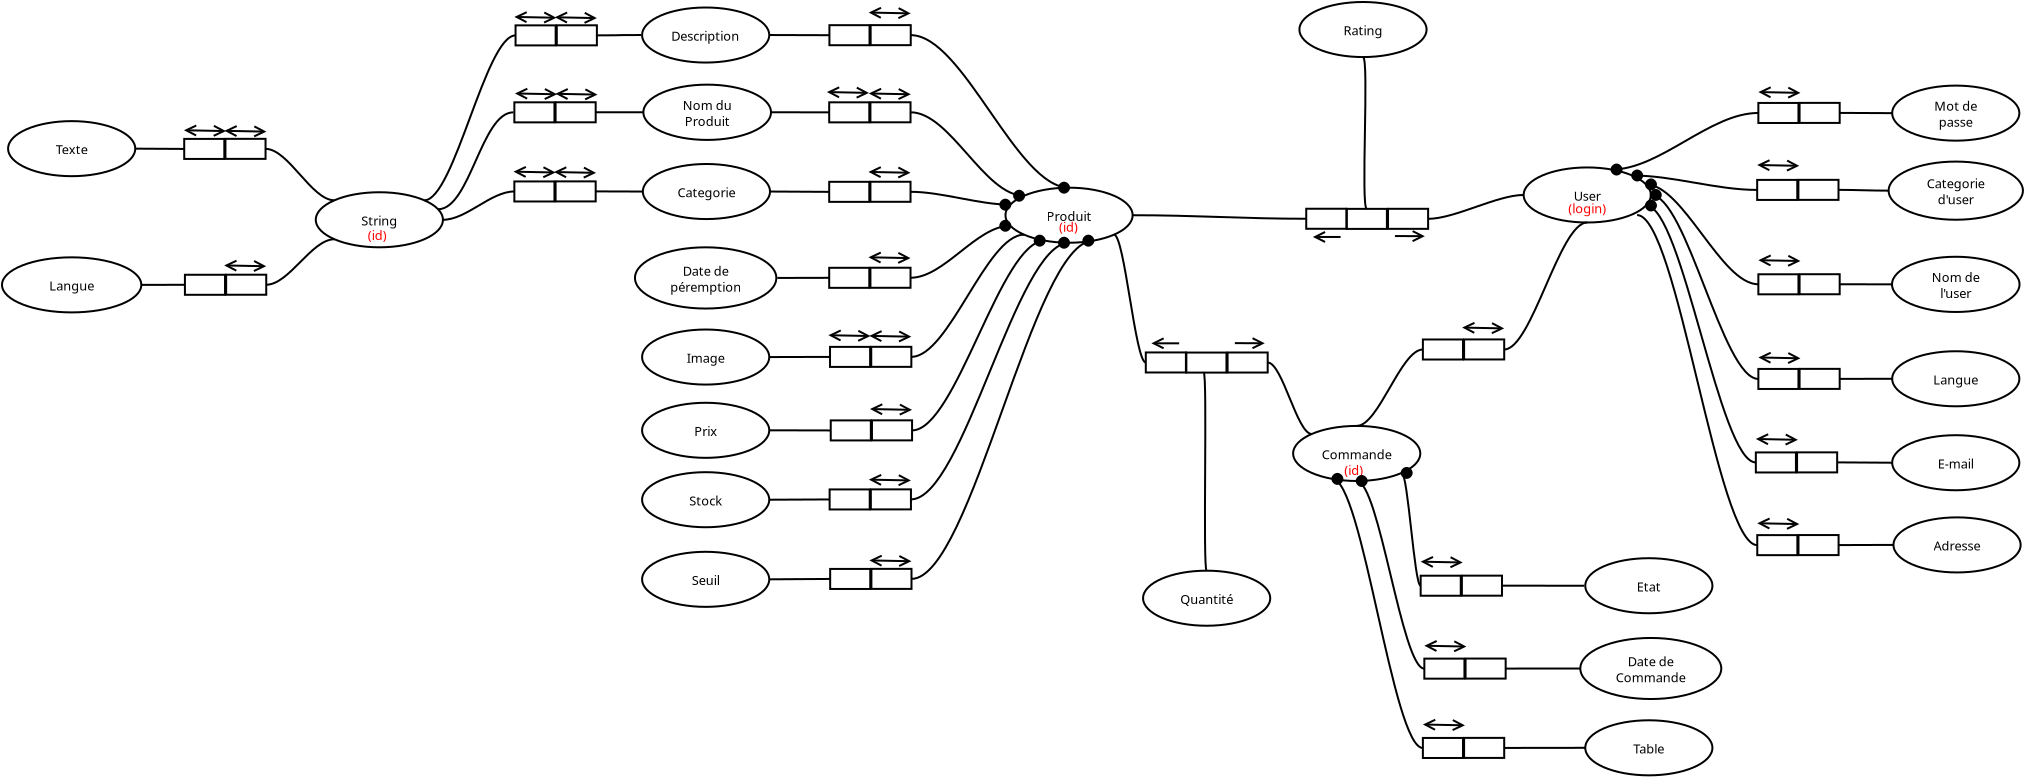 <?xml version="1.0" encoding="UTF-8"?>
<dia:diagram xmlns:dia="http://www.lysator.liu.se/~alla/dia/">
  <dia:layer name="Arrière-plan" visible="true" active="true">
    <dia:object type="Flowchart - Ellipse" version="0" id="O0">
      <dia:attribute name="obj_pos">
        <dia:point val="12.936,-24.3"/>
      </dia:attribute>
      <dia:attribute name="obj_bb">
        <dia:rectangle val="12.886,-24.35;19.343,-21.497"/>
      </dia:attribute>
      <dia:attribute name="elem_corner">
        <dia:point val="12.936,-24.3"/>
      </dia:attribute>
      <dia:attribute name="elem_width">
        <dia:real val="6.357"/>
      </dia:attribute>
      <dia:attribute name="elem_height">
        <dia:real val="2.753"/>
      </dia:attribute>
      <dia:attribute name="show_background">
        <dia:boolean val="true"/>
      </dia:attribute>
      <dia:attribute name="padding">
        <dia:real val="0.354"/>
      </dia:attribute>
      <dia:attribute name="text">
        <dia:composite type="text">
          <dia:attribute name="string">
            <dia:string>#Description#</dia:string>
          </dia:attribute>
          <dia:attribute name="font">
            <dia:font family="sans" style="0" name="Helvetica"/>
          </dia:attribute>
          <dia:attribute name="height">
            <dia:real val="0.8"/>
          </dia:attribute>
          <dia:attribute name="pos">
            <dia:point val="16.114,-22.729"/>
          </dia:attribute>
          <dia:attribute name="color">
            <dia:color val="#000000"/>
          </dia:attribute>
          <dia:attribute name="alignment">
            <dia:enum val="1"/>
          </dia:attribute>
        </dia:composite>
      </dia:attribute>
    </dia:object>
    <dia:object type="Flowchart - Ellipse" version="0" id="O1">
      <dia:attribute name="obj_pos">
        <dia:point val="75.432,-11.837"/>
      </dia:attribute>
      <dia:attribute name="obj_bb">
        <dia:rectangle val="75.382,-11.887;81.857,-9.026"/>
      </dia:attribute>
      <dia:attribute name="elem_corner">
        <dia:point val="75.432,-11.837"/>
      </dia:attribute>
      <dia:attribute name="elem_width">
        <dia:real val="6.375"/>
      </dia:attribute>
      <dia:attribute name="elem_height">
        <dia:real val="2.761"/>
      </dia:attribute>
      <dia:attribute name="show_background">
        <dia:boolean val="true"/>
      </dia:attribute>
      <dia:attribute name="padding">
        <dia:real val="0.354"/>
      </dia:attribute>
      <dia:attribute name="text">
        <dia:composite type="text">
          <dia:attribute name="string">
            <dia:string>#Nom de
l'user#</dia:string>
          </dia:attribute>
          <dia:attribute name="font">
            <dia:font family="sans" style="0" name="Helvetica"/>
          </dia:attribute>
          <dia:attribute name="height">
            <dia:real val="0.8"/>
          </dia:attribute>
          <dia:attribute name="pos">
            <dia:point val="78.62,-10.662"/>
          </dia:attribute>
          <dia:attribute name="color">
            <dia:color val="#000000"/>
          </dia:attribute>
          <dia:attribute name="alignment">
            <dia:enum val="1"/>
          </dia:attribute>
        </dia:composite>
      </dia:attribute>
    </dia:object>
    <dia:object type="Flowchart - Ellipse" version="0" id="O2">
      <dia:attribute name="obj_pos">
        <dia:point val="12.974,-16.475"/>
      </dia:attribute>
      <dia:attribute name="obj_bb">
        <dia:rectangle val="12.924,-16.525;19.381,-13.672"/>
      </dia:attribute>
      <dia:attribute name="elem_corner">
        <dia:point val="12.974,-16.475"/>
      </dia:attribute>
      <dia:attribute name="elem_width">
        <dia:real val="6.357"/>
      </dia:attribute>
      <dia:attribute name="elem_height">
        <dia:real val="2.753"/>
      </dia:attribute>
      <dia:attribute name="show_background">
        <dia:boolean val="true"/>
      </dia:attribute>
      <dia:attribute name="padding">
        <dia:real val="0.354"/>
      </dia:attribute>
      <dia:attribute name="text">
        <dia:composite type="text">
          <dia:attribute name="string">
            <dia:string>#Categorie#</dia:string>
          </dia:attribute>
          <dia:attribute name="font">
            <dia:font family="sans" style="0" name="Helvetica"/>
          </dia:attribute>
          <dia:attribute name="height">
            <dia:real val="0.8"/>
          </dia:attribute>
          <dia:attribute name="pos">
            <dia:point val="16.153,-14.903"/>
          </dia:attribute>
          <dia:attribute name="color">
            <dia:color val="#000000"/>
          </dia:attribute>
          <dia:attribute name="alignment">
            <dia:enum val="1"/>
          </dia:attribute>
        </dia:composite>
      </dia:attribute>
    </dia:object>
    <dia:object type="Flowchart - Ellipse" version="0" id="O3">
      <dia:attribute name="obj_pos">
        <dia:point val="12.936,-8.199"/>
      </dia:attribute>
      <dia:attribute name="obj_bb">
        <dia:rectangle val="12.886,-8.249;19.343,-5.395"/>
      </dia:attribute>
      <dia:attribute name="elem_corner">
        <dia:point val="12.936,-8.199"/>
      </dia:attribute>
      <dia:attribute name="elem_width">
        <dia:real val="6.357"/>
      </dia:attribute>
      <dia:attribute name="elem_height">
        <dia:real val="2.753"/>
      </dia:attribute>
      <dia:attribute name="show_background">
        <dia:boolean val="true"/>
      </dia:attribute>
      <dia:attribute name="padding">
        <dia:real val="0.354"/>
      </dia:attribute>
      <dia:attribute name="text">
        <dia:composite type="text">
          <dia:attribute name="string">
            <dia:string>#Image#</dia:string>
          </dia:attribute>
          <dia:attribute name="font">
            <dia:font family="sans" style="0" name="Helvetica"/>
          </dia:attribute>
          <dia:attribute name="height">
            <dia:real val="0.8"/>
          </dia:attribute>
          <dia:attribute name="pos">
            <dia:point val="16.114,-6.627"/>
          </dia:attribute>
          <dia:attribute name="color">
            <dia:color val="#000000"/>
          </dia:attribute>
          <dia:attribute name="alignment">
            <dia:enum val="1"/>
          </dia:attribute>
        </dia:composite>
      </dia:attribute>
    </dia:object>
    <dia:object type="Flowchart - Ellipse" version="0" id="O4">
      <dia:attribute name="obj_pos">
        <dia:point val="12.58,-12.309"/>
      </dia:attribute>
      <dia:attribute name="obj_bb">
        <dia:rectangle val="12.53,-12.359;19.698,-9.198"/>
      </dia:attribute>
      <dia:attribute name="elem_corner">
        <dia:point val="12.58,-12.309"/>
      </dia:attribute>
      <dia:attribute name="elem_width">
        <dia:real val="7.068"/>
      </dia:attribute>
      <dia:attribute name="elem_height">
        <dia:real val="3.061"/>
      </dia:attribute>
      <dia:attribute name="show_background">
        <dia:boolean val="true"/>
      </dia:attribute>
      <dia:attribute name="padding">
        <dia:real val="0.354"/>
      </dia:attribute>
      <dia:attribute name="text">
        <dia:composite type="text">
          <dia:attribute name="string">
            <dia:string>#Date de
péremption#</dia:string>
          </dia:attribute>
          <dia:attribute name="font">
            <dia:font family="sans" style="0" name="Helvetica"/>
          </dia:attribute>
          <dia:attribute name="height">
            <dia:real val="0.8"/>
          </dia:attribute>
          <dia:attribute name="pos">
            <dia:point val="16.114,-10.983"/>
          </dia:attribute>
          <dia:attribute name="color">
            <dia:color val="#000000"/>
          </dia:attribute>
          <dia:attribute name="alignment">
            <dia:enum val="1"/>
          </dia:attribute>
        </dia:composite>
      </dia:attribute>
    </dia:object>
    <dia:object type="Flowchart - Ellipse" version="0" id="O5">
      <dia:attribute name="obj_pos">
        <dia:point val="12.936,2.915"/>
      </dia:attribute>
      <dia:attribute name="obj_bb">
        <dia:rectangle val="12.886,2.865;19.343,5.718"/>
      </dia:attribute>
      <dia:attribute name="elem_corner">
        <dia:point val="12.936,2.915"/>
      </dia:attribute>
      <dia:attribute name="elem_width">
        <dia:real val="6.357"/>
      </dia:attribute>
      <dia:attribute name="elem_height">
        <dia:real val="2.753"/>
      </dia:attribute>
      <dia:attribute name="show_background">
        <dia:boolean val="true"/>
      </dia:attribute>
      <dia:attribute name="padding">
        <dia:real val="0.354"/>
      </dia:attribute>
      <dia:attribute name="text">
        <dia:composite type="text">
          <dia:attribute name="string">
            <dia:string>#Seuil#</dia:string>
          </dia:attribute>
          <dia:attribute name="font">
            <dia:font family="sans" style="0" name="Helvetica"/>
          </dia:attribute>
          <dia:attribute name="height">
            <dia:real val="0.8"/>
          </dia:attribute>
          <dia:attribute name="pos">
            <dia:point val="16.114,4.486"/>
          </dia:attribute>
          <dia:attribute name="color">
            <dia:color val="#000000"/>
          </dia:attribute>
          <dia:attribute name="alignment">
            <dia:enum val="1"/>
          </dia:attribute>
        </dia:composite>
      </dia:attribute>
    </dia:object>
    <dia:object type="Flowchart - Ellipse" version="0" id="O6">
      <dia:attribute name="obj_pos">
        <dia:point val="37.985,3.859"/>
      </dia:attribute>
      <dia:attribute name="obj_bb">
        <dia:rectangle val="37.935,3.809;44.391,6.662"/>
      </dia:attribute>
      <dia:attribute name="elem_corner">
        <dia:point val="37.985,3.859"/>
      </dia:attribute>
      <dia:attribute name="elem_width">
        <dia:real val="6.357"/>
      </dia:attribute>
      <dia:attribute name="elem_height">
        <dia:real val="2.753"/>
      </dia:attribute>
      <dia:attribute name="show_background">
        <dia:boolean val="true"/>
      </dia:attribute>
      <dia:attribute name="padding">
        <dia:real val="0.354"/>
      </dia:attribute>
      <dia:attribute name="text">
        <dia:composite type="text">
          <dia:attribute name="string">
            <dia:string>#Quantité#</dia:string>
          </dia:attribute>
          <dia:attribute name="font">
            <dia:font family="sans" style="0" name="Helvetica"/>
          </dia:attribute>
          <dia:attribute name="height">
            <dia:real val="0.8"/>
          </dia:attribute>
          <dia:attribute name="pos">
            <dia:point val="41.163,5.43"/>
          </dia:attribute>
          <dia:attribute name="color">
            <dia:color val="#000000"/>
          </dia:attribute>
          <dia:attribute name="alignment">
            <dia:enum val="1"/>
          </dia:attribute>
        </dia:composite>
      </dia:attribute>
    </dia:object>
    <dia:object type="Flowchart - Ellipse" version="0" id="O7">
      <dia:attribute name="obj_pos">
        <dia:point val="12.936,-1.066"/>
      </dia:attribute>
      <dia:attribute name="obj_bb">
        <dia:rectangle val="12.886,-1.116;19.343,1.738"/>
      </dia:attribute>
      <dia:attribute name="elem_corner">
        <dia:point val="12.936,-1.066"/>
      </dia:attribute>
      <dia:attribute name="elem_width">
        <dia:real val="6.357"/>
      </dia:attribute>
      <dia:attribute name="elem_height">
        <dia:real val="2.753"/>
      </dia:attribute>
      <dia:attribute name="show_background">
        <dia:boolean val="true"/>
      </dia:attribute>
      <dia:attribute name="padding">
        <dia:real val="0.354"/>
      </dia:attribute>
      <dia:attribute name="text">
        <dia:composite type="text">
          <dia:attribute name="string">
            <dia:string>#Stock#</dia:string>
          </dia:attribute>
          <dia:attribute name="font">
            <dia:font family="sans" style="0" name="Helvetica"/>
          </dia:attribute>
          <dia:attribute name="height">
            <dia:real val="0.8"/>
          </dia:attribute>
          <dia:attribute name="pos">
            <dia:point val="16.114,0.506"/>
          </dia:attribute>
          <dia:attribute name="color">
            <dia:color val="#000000"/>
          </dia:attribute>
          <dia:attribute name="alignment">
            <dia:enum val="1"/>
          </dia:attribute>
        </dia:composite>
      </dia:attribute>
    </dia:object>
    <dia:object type="Flowchart - Ellipse" version="0" id="O8">
      <dia:attribute name="obj_pos">
        <dia:point val="60.095,3.235"/>
      </dia:attribute>
      <dia:attribute name="obj_bb">
        <dia:rectangle val="60.045,3.185;66.502,6.038"/>
      </dia:attribute>
      <dia:attribute name="elem_corner">
        <dia:point val="60.095,3.235"/>
      </dia:attribute>
      <dia:attribute name="elem_width">
        <dia:real val="6.357"/>
      </dia:attribute>
      <dia:attribute name="elem_height">
        <dia:real val="2.753"/>
      </dia:attribute>
      <dia:attribute name="show_background">
        <dia:boolean val="true"/>
      </dia:attribute>
      <dia:attribute name="padding">
        <dia:real val="0.354"/>
      </dia:attribute>
      <dia:attribute name="text">
        <dia:composite type="text">
          <dia:attribute name="string">
            <dia:string>#Etat#</dia:string>
          </dia:attribute>
          <dia:attribute name="font">
            <dia:font family="sans" style="0" name="Helvetica"/>
          </dia:attribute>
          <dia:attribute name="height">
            <dia:real val="0.8"/>
          </dia:attribute>
          <dia:attribute name="pos">
            <dia:point val="63.273,4.806"/>
          </dia:attribute>
          <dia:attribute name="color">
            <dia:color val="#000000"/>
          </dia:attribute>
          <dia:attribute name="alignment">
            <dia:enum val="1"/>
          </dia:attribute>
        </dia:composite>
      </dia:attribute>
    </dia:object>
    <dia:object type="Flowchart - Ellipse" version="0" id="O9">
      <dia:attribute name="obj_pos">
        <dia:point val="59.847,7.223"/>
      </dia:attribute>
      <dia:attribute name="obj_bb">
        <dia:rectangle val="59.797,7.173;66.945,10.326"/>
      </dia:attribute>
      <dia:attribute name="elem_corner">
        <dia:point val="59.847,7.223"/>
      </dia:attribute>
      <dia:attribute name="elem_width">
        <dia:real val="7.048"/>
      </dia:attribute>
      <dia:attribute name="elem_height">
        <dia:real val="3.053"/>
      </dia:attribute>
      <dia:attribute name="show_background">
        <dia:boolean val="true"/>
      </dia:attribute>
      <dia:attribute name="padding">
        <dia:real val="0.354"/>
      </dia:attribute>
      <dia:attribute name="text">
        <dia:composite type="text">
          <dia:attribute name="string">
            <dia:string>#Date de
Commande#</dia:string>
          </dia:attribute>
          <dia:attribute name="font">
            <dia:font family="sans" style="0" name="Helvetica"/>
          </dia:attribute>
          <dia:attribute name="height">
            <dia:real val="0.8"/>
          </dia:attribute>
          <dia:attribute name="pos">
            <dia:point val="63.371,8.545"/>
          </dia:attribute>
          <dia:attribute name="color">
            <dia:color val="#000000"/>
          </dia:attribute>
          <dia:attribute name="alignment">
            <dia:enum val="1"/>
          </dia:attribute>
        </dia:composite>
      </dia:attribute>
    </dia:object>
    <dia:object type="Flowchart - Ellipse" version="0" id="O10">
      <dia:attribute name="obj_pos">
        <dia:point val="60.095,11.339"/>
      </dia:attribute>
      <dia:attribute name="obj_bb">
        <dia:rectangle val="60.045,11.289;66.502,14.143"/>
      </dia:attribute>
      <dia:attribute name="elem_corner">
        <dia:point val="60.095,11.339"/>
      </dia:attribute>
      <dia:attribute name="elem_width">
        <dia:real val="6.357"/>
      </dia:attribute>
      <dia:attribute name="elem_height">
        <dia:real val="2.753"/>
      </dia:attribute>
      <dia:attribute name="show_background">
        <dia:boolean val="true"/>
      </dia:attribute>
      <dia:attribute name="padding">
        <dia:real val="0.354"/>
      </dia:attribute>
      <dia:attribute name="text">
        <dia:composite type="text">
          <dia:attribute name="string">
            <dia:string>#Table#</dia:string>
          </dia:attribute>
          <dia:attribute name="font">
            <dia:font family="sans" style="0" name="Helvetica"/>
          </dia:attribute>
          <dia:attribute name="height">
            <dia:real val="0.8"/>
          </dia:attribute>
          <dia:attribute name="pos">
            <dia:point val="63.273,12.911"/>
          </dia:attribute>
          <dia:attribute name="color">
            <dia:color val="#000000"/>
          </dia:attribute>
          <dia:attribute name="alignment">
            <dia:enum val="1"/>
          </dia:attribute>
        </dia:composite>
      </dia:attribute>
    </dia:object>
    <dia:object type="Flowchart - Ellipse" version="0" id="O11">
      <dia:attribute name="obj_pos">
        <dia:point val="12.936,-4.536"/>
      </dia:attribute>
      <dia:attribute name="obj_bb">
        <dia:rectangle val="12.886,-4.586;19.343,-1.733"/>
      </dia:attribute>
      <dia:attribute name="elem_corner">
        <dia:point val="12.936,-4.536"/>
      </dia:attribute>
      <dia:attribute name="elem_width">
        <dia:real val="6.357"/>
      </dia:attribute>
      <dia:attribute name="elem_height">
        <dia:real val="2.753"/>
      </dia:attribute>
      <dia:attribute name="show_background">
        <dia:boolean val="true"/>
      </dia:attribute>
      <dia:attribute name="padding">
        <dia:real val="0.354"/>
      </dia:attribute>
      <dia:attribute name="text">
        <dia:composite type="text">
          <dia:attribute name="string">
            <dia:string>#Prix#</dia:string>
          </dia:attribute>
          <dia:attribute name="font">
            <dia:font family="sans" style="0" name="Helvetica"/>
          </dia:attribute>
          <dia:attribute name="height">
            <dia:real val="0.8"/>
          </dia:attribute>
          <dia:attribute name="pos">
            <dia:point val="16.114,-2.965"/>
          </dia:attribute>
          <dia:attribute name="color">
            <dia:color val="#000000"/>
          </dia:attribute>
          <dia:attribute name="alignment">
            <dia:enum val="1"/>
          </dia:attribute>
        </dia:composite>
      </dia:attribute>
    </dia:object>
    <dia:object type="Flowchart - Ellipse" version="0" id="O12">
      <dia:attribute name="obj_pos">
        <dia:point val="45.802,-24.575"/>
      </dia:attribute>
      <dia:attribute name="obj_bb">
        <dia:rectangle val="45.752,-24.625;52.208,-21.772"/>
      </dia:attribute>
      <dia:attribute name="elem_corner">
        <dia:point val="45.802,-24.575"/>
      </dia:attribute>
      <dia:attribute name="elem_width">
        <dia:real val="6.357"/>
      </dia:attribute>
      <dia:attribute name="elem_height">
        <dia:real val="2.753"/>
      </dia:attribute>
      <dia:attribute name="show_background">
        <dia:boolean val="true"/>
      </dia:attribute>
      <dia:attribute name="padding">
        <dia:real val="0.354"/>
      </dia:attribute>
      <dia:attribute name="text">
        <dia:composite type="text">
          <dia:attribute name="string">
            <dia:string>#Rating#</dia:string>
          </dia:attribute>
          <dia:attribute name="font">
            <dia:font family="sans" style="0" name="Helvetica"/>
          </dia:attribute>
          <dia:attribute name="height">
            <dia:real val="0.8"/>
          </dia:attribute>
          <dia:attribute name="pos">
            <dia:point val="48.98,-23.004"/>
          </dia:attribute>
          <dia:attribute name="color">
            <dia:color val="#000000"/>
          </dia:attribute>
          <dia:attribute name="alignment">
            <dia:enum val="1"/>
          </dia:attribute>
        </dia:composite>
      </dia:attribute>
    </dia:object>
    <dia:object type="Flowchart - Ellipse" version="0" id="O13">
      <dia:attribute name="obj_pos">
        <dia:point val="75.441,-20.395"/>
      </dia:attribute>
      <dia:attribute name="obj_bb">
        <dia:rectangle val="75.391,-20.445;81.848,-17.591"/>
      </dia:attribute>
      <dia:attribute name="elem_corner">
        <dia:point val="75.441,-20.395"/>
      </dia:attribute>
      <dia:attribute name="elem_width">
        <dia:real val="6.357"/>
      </dia:attribute>
      <dia:attribute name="elem_height">
        <dia:real val="2.753"/>
      </dia:attribute>
      <dia:attribute name="show_background">
        <dia:boolean val="true"/>
      </dia:attribute>
      <dia:attribute name="padding">
        <dia:real val="0.354"/>
      </dia:attribute>
      <dia:attribute name="text">
        <dia:composite type="text">
          <dia:attribute name="string">
            <dia:string>#Mot de
passe#</dia:string>
          </dia:attribute>
          <dia:attribute name="font">
            <dia:font family="sans" style="0" name="Helvetica"/>
          </dia:attribute>
          <dia:attribute name="height">
            <dia:real val="0.8"/>
          </dia:attribute>
          <dia:attribute name="pos">
            <dia:point val="78.62,-19.223"/>
          </dia:attribute>
          <dia:attribute name="color">
            <dia:color val="#000000"/>
          </dia:attribute>
          <dia:attribute name="alignment">
            <dia:enum val="1"/>
          </dia:attribute>
        </dia:composite>
      </dia:attribute>
    </dia:object>
    <dia:object type="Flowchart - Ellipse" version="0" id="O14">
      <dia:attribute name="obj_pos">
        <dia:point val="75.263,-16.596"/>
      </dia:attribute>
      <dia:attribute name="obj_bb">
        <dia:rectangle val="75.213,-16.646;82.027,-13.638"/>
      </dia:attribute>
      <dia:attribute name="elem_corner">
        <dia:point val="75.263,-16.596"/>
      </dia:attribute>
      <dia:attribute name="elem_width">
        <dia:real val="6.714"/>
      </dia:attribute>
      <dia:attribute name="elem_height">
        <dia:real val="2.908"/>
      </dia:attribute>
      <dia:attribute name="show_background">
        <dia:boolean val="true"/>
      </dia:attribute>
      <dia:attribute name="padding">
        <dia:real val="0.354"/>
      </dia:attribute>
      <dia:attribute name="text">
        <dia:composite type="text">
          <dia:attribute name="string">
            <dia:string>#Categorie
d'user#</dia:string>
          </dia:attribute>
          <dia:attribute name="font">
            <dia:font family="sans" style="0" name="Helvetica"/>
          </dia:attribute>
          <dia:attribute name="height">
            <dia:real val="0.8"/>
          </dia:attribute>
          <dia:attribute name="pos">
            <dia:point val="78.62,-15.347"/>
          </dia:attribute>
          <dia:attribute name="color">
            <dia:color val="#000000"/>
          </dia:attribute>
          <dia:attribute name="alignment">
            <dia:enum val="1"/>
          </dia:attribute>
        </dia:composite>
      </dia:attribute>
    </dia:object>
    <dia:object type="Flowchart - Ellipse" version="0" id="O15">
      <dia:attribute name="obj_pos">
        <dia:point val="75.441,-7.113"/>
      </dia:attribute>
      <dia:attribute name="obj_bb">
        <dia:rectangle val="75.391,-7.163;81.848,-4.309"/>
      </dia:attribute>
      <dia:attribute name="elem_corner">
        <dia:point val="75.441,-7.113"/>
      </dia:attribute>
      <dia:attribute name="elem_width">
        <dia:real val="6.357"/>
      </dia:attribute>
      <dia:attribute name="elem_height">
        <dia:real val="2.753"/>
      </dia:attribute>
      <dia:attribute name="show_background">
        <dia:boolean val="true"/>
      </dia:attribute>
      <dia:attribute name="padding">
        <dia:real val="0.354"/>
      </dia:attribute>
      <dia:attribute name="text">
        <dia:composite type="text">
          <dia:attribute name="string">
            <dia:string>#Langue#</dia:string>
          </dia:attribute>
          <dia:attribute name="font">
            <dia:font family="sans" style="0" name="Helvetica"/>
          </dia:attribute>
          <dia:attribute name="height">
            <dia:real val="0.8"/>
          </dia:attribute>
          <dia:attribute name="pos">
            <dia:point val="78.62,-5.541"/>
          </dia:attribute>
          <dia:attribute name="color">
            <dia:color val="#000000"/>
          </dia:attribute>
          <dia:attribute name="alignment">
            <dia:enum val="1"/>
          </dia:attribute>
        </dia:composite>
      </dia:attribute>
    </dia:object>
    <dia:object type="Flowchart - Ellipse" version="0" id="O16">
      <dia:attribute name="obj_pos">
        <dia:point val="75.441,-2.915"/>
      </dia:attribute>
      <dia:attribute name="obj_bb">
        <dia:rectangle val="75.391,-2.965;81.848,-0.112"/>
      </dia:attribute>
      <dia:attribute name="elem_corner">
        <dia:point val="75.441,-2.915"/>
      </dia:attribute>
      <dia:attribute name="elem_width">
        <dia:real val="6.357"/>
      </dia:attribute>
      <dia:attribute name="elem_height">
        <dia:real val="2.753"/>
      </dia:attribute>
      <dia:attribute name="show_background">
        <dia:boolean val="true"/>
      </dia:attribute>
      <dia:attribute name="padding">
        <dia:real val="0.354"/>
      </dia:attribute>
      <dia:attribute name="text">
        <dia:composite type="text">
          <dia:attribute name="string">
            <dia:string>#E-mail#</dia:string>
          </dia:attribute>
          <dia:attribute name="font">
            <dia:font family="sans" style="0" name="Helvetica"/>
          </dia:attribute>
          <dia:attribute name="height">
            <dia:real val="0.8"/>
          </dia:attribute>
          <dia:attribute name="pos">
            <dia:point val="78.62,-1.344"/>
          </dia:attribute>
          <dia:attribute name="color">
            <dia:color val="#000000"/>
          </dia:attribute>
          <dia:attribute name="alignment">
            <dia:enum val="1"/>
          </dia:attribute>
        </dia:composite>
      </dia:attribute>
    </dia:object>
    <dia:object type="Flowchart - Ellipse" version="0" id="O17">
      <dia:attribute name="obj_pos">
        <dia:point val="13.001,-20.443"/>
      </dia:attribute>
      <dia:attribute name="obj_bb">
        <dia:rectangle val="12.951,-20.493;19.432,-17.63"/>
      </dia:attribute>
      <dia:attribute name="elem_corner">
        <dia:point val="13.001,-20.443"/>
      </dia:attribute>
      <dia:attribute name="elem_width">
        <dia:real val="6.38"/>
      </dia:attribute>
      <dia:attribute name="elem_height">
        <dia:real val="2.764"/>
      </dia:attribute>
      <dia:attribute name="show_background">
        <dia:boolean val="true"/>
      </dia:attribute>
      <dia:attribute name="padding">
        <dia:real val="0.354"/>
      </dia:attribute>
      <dia:attribute name="text">
        <dia:composite type="text">
          <dia:attribute name="string">
            <dia:string>#Nom du
Produit#</dia:string>
          </dia:attribute>
          <dia:attribute name="font">
            <dia:font family="sans" style="0" name="Helvetica"/>
          </dia:attribute>
          <dia:attribute name="height">
            <dia:real val="0.8"/>
          </dia:attribute>
          <dia:attribute name="pos">
            <dia:point val="16.191,-19.267"/>
          </dia:attribute>
          <dia:attribute name="color">
            <dia:color val="#000000"/>
          </dia:attribute>
          <dia:attribute name="alignment">
            <dia:enum val="1"/>
          </dia:attribute>
        </dia:composite>
      </dia:attribute>
    </dia:object>
    <dia:object type="Flowchart - Ellipse" version="0" id="O18">
      <dia:attribute name="obj_pos">
        <dia:point val="-19.069,-11.808"/>
      </dia:attribute>
      <dia:attribute name="obj_bb">
        <dia:rectangle val="-19.119,-11.858;-12.053,-9.005"/>
      </dia:attribute>
      <dia:attribute name="elem_corner">
        <dia:point val="-19.069,-11.808"/>
      </dia:attribute>
      <dia:attribute name="elem_width">
        <dia:real val="6.965"/>
      </dia:attribute>
      <dia:attribute name="elem_height">
        <dia:real val="2.753"/>
      </dia:attribute>
      <dia:attribute name="show_background">
        <dia:boolean val="true"/>
      </dia:attribute>
      <dia:attribute name="padding">
        <dia:real val="0.354"/>
      </dia:attribute>
      <dia:attribute name="text">
        <dia:composite type="text">
          <dia:attribute name="string">
            <dia:string>#Langue#</dia:string>
          </dia:attribute>
          <dia:attribute name="font">
            <dia:font family="sans" style="0" name="Helvetica"/>
          </dia:attribute>
          <dia:attribute name="height">
            <dia:real val="0.8"/>
          </dia:attribute>
          <dia:attribute name="pos">
            <dia:point val="-15.586,-10.236"/>
          </dia:attribute>
          <dia:attribute name="color">
            <dia:color val="#000000"/>
          </dia:attribute>
          <dia:attribute name="alignment">
            <dia:enum val="1"/>
          </dia:attribute>
        </dia:composite>
      </dia:attribute>
    </dia:object>
    <dia:object type="Flowchart - Ellipse" version="0" id="O19">
      <dia:attribute name="obj_pos">
        <dia:point val="-18.764,-18.619"/>
      </dia:attribute>
      <dia:attribute name="obj_bb">
        <dia:rectangle val="-18.814,-18.669;-12.358,-15.815"/>
      </dia:attribute>
      <dia:attribute name="elem_corner">
        <dia:point val="-18.764,-18.619"/>
      </dia:attribute>
      <dia:attribute name="elem_width">
        <dia:real val="6.357"/>
      </dia:attribute>
      <dia:attribute name="elem_height">
        <dia:real val="2.753"/>
      </dia:attribute>
      <dia:attribute name="show_background">
        <dia:boolean val="true"/>
      </dia:attribute>
      <dia:attribute name="padding">
        <dia:real val="0.354"/>
      </dia:attribute>
      <dia:attribute name="text">
        <dia:composite type="text">
          <dia:attribute name="string">
            <dia:string>#Texte#</dia:string>
          </dia:attribute>
          <dia:attribute name="font">
            <dia:font family="sans" style="0" name="Helvetica"/>
          </dia:attribute>
          <dia:attribute name="height">
            <dia:real val="0.8"/>
          </dia:attribute>
          <dia:attribute name="pos">
            <dia:point val="-15.586,-17.047"/>
          </dia:attribute>
          <dia:attribute name="color">
            <dia:color val="#000000"/>
          </dia:attribute>
          <dia:attribute name="alignment">
            <dia:enum val="1"/>
          </dia:attribute>
        </dia:composite>
      </dia:attribute>
    </dia:object>
    <dia:group>
      <dia:object type="Flowchart - Ellipse" version="0" id="O20">
        <dia:attribute name="obj_pos">
          <dia:point val="31.105,-15.291"/>
        </dia:attribute>
        <dia:attribute name="obj_bb">
          <dia:rectangle val="31.055,-15.341;37.511,-12.488"/>
        </dia:attribute>
        <dia:attribute name="elem_corner">
          <dia:point val="31.105,-15.291"/>
        </dia:attribute>
        <dia:attribute name="elem_width">
          <dia:real val="6.357"/>
        </dia:attribute>
        <dia:attribute name="elem_height">
          <dia:real val="2.753"/>
        </dia:attribute>
        <dia:attribute name="show_background">
          <dia:boolean val="true"/>
        </dia:attribute>
        <dia:attribute name="padding">
          <dia:real val="0.354"/>
        </dia:attribute>
        <dia:attribute name="text">
          <dia:composite type="text">
            <dia:attribute name="string">
              <dia:string>#Produit#</dia:string>
            </dia:attribute>
            <dia:attribute name="font">
              <dia:font family="sans" style="0" name="Helvetica"/>
            </dia:attribute>
            <dia:attribute name="height">
              <dia:real val="0.8"/>
            </dia:attribute>
            <dia:attribute name="pos">
              <dia:point val="34.283,-13.719"/>
            </dia:attribute>
            <dia:attribute name="color">
              <dia:color val="#000000"/>
            </dia:attribute>
            <dia:attribute name="alignment">
              <dia:enum val="1"/>
            </dia:attribute>
          </dia:composite>
        </dia:attribute>
      </dia:object>
      <dia:object type="Standard - Text" version="1" id="O21">
        <dia:attribute name="obj_pos">
          <dia:point val="33.778,-13.082"/>
        </dia:attribute>
        <dia:attribute name="obj_bb">
          <dia:rectangle val="33.778,-13.677;34.863,-12.929"/>
        </dia:attribute>
        <dia:attribute name="text">
          <dia:composite type="text">
            <dia:attribute name="string">
              <dia:string>#(id)#</dia:string>
            </dia:attribute>
            <dia:attribute name="font">
              <dia:font family="sans" style="0" name="Helvetica"/>
            </dia:attribute>
            <dia:attribute name="height">
              <dia:real val="0.8"/>
            </dia:attribute>
            <dia:attribute name="pos">
              <dia:point val="33.778,-13.082"/>
            </dia:attribute>
            <dia:attribute name="color">
              <dia:color val="#ff0000"/>
            </dia:attribute>
            <dia:attribute name="alignment">
              <dia:enum val="0"/>
            </dia:attribute>
          </dia:composite>
        </dia:attribute>
        <dia:attribute name="valign">
          <dia:enum val="3"/>
        </dia:attribute>
      </dia:object>
    </dia:group>
    <dia:group>
      <dia:object type="Flowchart - Ellipse" version="0" id="O22">
        <dia:attribute name="obj_pos">
          <dia:point val="45.488,-3.379"/>
        </dia:attribute>
        <dia:attribute name="obj_bb">
          <dia:rectangle val="45.438,-3.429;51.895,-0.575"/>
        </dia:attribute>
        <dia:attribute name="elem_corner">
          <dia:point val="45.488,-3.379"/>
        </dia:attribute>
        <dia:attribute name="elem_width">
          <dia:real val="6.357"/>
        </dia:attribute>
        <dia:attribute name="elem_height">
          <dia:real val="2.753"/>
        </dia:attribute>
        <dia:attribute name="show_background">
          <dia:boolean val="true"/>
        </dia:attribute>
        <dia:attribute name="padding">
          <dia:real val="0.354"/>
        </dia:attribute>
        <dia:attribute name="text">
          <dia:composite type="text">
            <dia:attribute name="string">
              <dia:string>#Commande#</dia:string>
            </dia:attribute>
            <dia:attribute name="font">
              <dia:font family="sans" style="0" name="Helvetica"/>
            </dia:attribute>
            <dia:attribute name="height">
              <dia:real val="0.8"/>
            </dia:attribute>
            <dia:attribute name="pos">
              <dia:point val="48.666,-1.807"/>
            </dia:attribute>
            <dia:attribute name="color">
              <dia:color val="#000000"/>
            </dia:attribute>
            <dia:attribute name="alignment">
              <dia:enum val="1"/>
            </dia:attribute>
          </dia:composite>
        </dia:attribute>
      </dia:object>
      <dia:object type="Standard - Text" version="1" id="O23">
        <dia:attribute name="obj_pos">
          <dia:point val="48.042,-0.92"/>
        </dia:attribute>
        <dia:attribute name="obj_bb">
          <dia:rectangle val="48.042,-1.515;49.127,-0.768"/>
        </dia:attribute>
        <dia:attribute name="text">
          <dia:composite type="text">
            <dia:attribute name="string">
              <dia:string>#(id)#</dia:string>
            </dia:attribute>
            <dia:attribute name="font">
              <dia:font family="sans" style="0" name="Helvetica"/>
            </dia:attribute>
            <dia:attribute name="height">
              <dia:real val="0.8"/>
            </dia:attribute>
            <dia:attribute name="pos">
              <dia:point val="48.042,-0.92"/>
            </dia:attribute>
            <dia:attribute name="color">
              <dia:color val="#ff0000"/>
            </dia:attribute>
            <dia:attribute name="alignment">
              <dia:enum val="0"/>
            </dia:attribute>
          </dia:composite>
        </dia:attribute>
        <dia:attribute name="valign">
          <dia:enum val="3"/>
        </dia:attribute>
      </dia:object>
    </dia:group>
    <dia:group>
      <dia:object type="Flowchart - Ellipse" version="0" id="O24">
        <dia:attribute name="obj_pos">
          <dia:point val="57.014,-16.303"/>
        </dia:attribute>
        <dia:attribute name="obj_bb">
          <dia:rectangle val="56.964,-16.353;63.42,-13.5"/>
        </dia:attribute>
        <dia:attribute name="elem_corner">
          <dia:point val="57.014,-16.303"/>
        </dia:attribute>
        <dia:attribute name="elem_width">
          <dia:real val="6.357"/>
        </dia:attribute>
        <dia:attribute name="elem_height">
          <dia:real val="2.753"/>
        </dia:attribute>
        <dia:attribute name="show_background">
          <dia:boolean val="true"/>
        </dia:attribute>
        <dia:attribute name="padding">
          <dia:real val="0.354"/>
        </dia:attribute>
        <dia:attribute name="text">
          <dia:composite type="text">
            <dia:attribute name="string">
              <dia:string>#User#</dia:string>
            </dia:attribute>
            <dia:attribute name="font">
              <dia:font family="sans" style="0" name="Helvetica"/>
            </dia:attribute>
            <dia:attribute name="height">
              <dia:real val="0.8"/>
            </dia:attribute>
            <dia:attribute name="pos">
              <dia:point val="60.192,-14.732"/>
            </dia:attribute>
            <dia:attribute name="color">
              <dia:color val="#000000"/>
            </dia:attribute>
            <dia:attribute name="alignment">
              <dia:enum val="1"/>
            </dia:attribute>
          </dia:composite>
        </dia:attribute>
      </dia:object>
      <dia:object type="Standard - Text" version="1" id="O25">
        <dia:attribute name="obj_pos">
          <dia:point val="59.242,-14.009"/>
        </dia:attribute>
        <dia:attribute name="obj_bb">
          <dia:rectangle val="59.242,-14.604;61.302,-13.857"/>
        </dia:attribute>
        <dia:attribute name="text">
          <dia:composite type="text">
            <dia:attribute name="string">
              <dia:string>#(login)#</dia:string>
            </dia:attribute>
            <dia:attribute name="font">
              <dia:font family="sans" style="0" name="Helvetica"/>
            </dia:attribute>
            <dia:attribute name="height">
              <dia:real val="0.8"/>
            </dia:attribute>
            <dia:attribute name="pos">
              <dia:point val="59.242,-14.009"/>
            </dia:attribute>
            <dia:attribute name="color">
              <dia:color val="#ff0000"/>
            </dia:attribute>
            <dia:attribute name="alignment">
              <dia:enum val="0"/>
            </dia:attribute>
          </dia:composite>
        </dia:attribute>
        <dia:attribute name="valign">
          <dia:enum val="3"/>
        </dia:attribute>
      </dia:object>
    </dia:group>
    <dia:group>
      <dia:object type="Standard - Box" version="0" id="O26">
        <dia:attribute name="obj_pos">
          <dia:point val="48.171,-14.232"/>
        </dia:attribute>
        <dia:attribute name="obj_bb">
          <dia:rectangle val="48.121,-14.282;50.226,-13.179"/>
        </dia:attribute>
        <dia:attribute name="elem_corner">
          <dia:point val="48.171,-14.232"/>
        </dia:attribute>
        <dia:attribute name="elem_width">
          <dia:real val="2.005"/>
        </dia:attribute>
        <dia:attribute name="elem_height">
          <dia:real val="1.002"/>
        </dia:attribute>
        <dia:attribute name="show_background">
          <dia:boolean val="true"/>
        </dia:attribute>
      </dia:object>
      <dia:object type="Standard - Box" version="0" id="O27">
        <dia:attribute name="obj_pos">
          <dia:point val="50.232,-14.235"/>
        </dia:attribute>
        <dia:attribute name="obj_bb">
          <dia:rectangle val="50.182,-14.285;52.287,-13.182"/>
        </dia:attribute>
        <dia:attribute name="elem_corner">
          <dia:point val="50.232,-14.235"/>
        </dia:attribute>
        <dia:attribute name="elem_width">
          <dia:real val="2.005"/>
        </dia:attribute>
        <dia:attribute name="elem_height">
          <dia:real val="1.002"/>
        </dia:attribute>
        <dia:attribute name="show_background">
          <dia:boolean val="true"/>
        </dia:attribute>
      </dia:object>
      <dia:object type="Standard - Box" version="0" id="O28">
        <dia:attribute name="obj_pos">
          <dia:point val="46.143,-14.238"/>
        </dia:attribute>
        <dia:attribute name="obj_bb">
          <dia:rectangle val="46.093,-14.288;48.198,-13.186"/>
        </dia:attribute>
        <dia:attribute name="elem_corner">
          <dia:point val="46.143,-14.238"/>
        </dia:attribute>
        <dia:attribute name="elem_width">
          <dia:real val="2.005"/>
        </dia:attribute>
        <dia:attribute name="elem_height">
          <dia:real val="1.002"/>
        </dia:attribute>
        <dia:attribute name="show_background">
          <dia:boolean val="true"/>
        </dia:attribute>
      </dia:object>
    </dia:group>
    <dia:group>
      <dia:object type="Flowchart - Ellipse" version="0" id="O29">
        <dia:attribute name="obj_pos">
          <dia:point val="-3.38,-15.063"/>
        </dia:attribute>
        <dia:attribute name="obj_bb">
          <dia:rectangle val="-3.43,-15.113;3.027,-12.259"/>
        </dia:attribute>
        <dia:attribute name="elem_corner">
          <dia:point val="-3.38,-15.063"/>
        </dia:attribute>
        <dia:attribute name="elem_width">
          <dia:real val="6.357"/>
        </dia:attribute>
        <dia:attribute name="elem_height">
          <dia:real val="2.753"/>
        </dia:attribute>
        <dia:attribute name="show_background">
          <dia:boolean val="true"/>
        </dia:attribute>
        <dia:attribute name="padding">
          <dia:real val="0.354"/>
        </dia:attribute>
        <dia:attribute name="text">
          <dia:composite type="text">
            <dia:attribute name="string">
              <dia:string>#String#</dia:string>
            </dia:attribute>
            <dia:attribute name="font">
              <dia:font family="sans" style="0" name="Helvetica"/>
            </dia:attribute>
            <dia:attribute name="height">
              <dia:real val="0.8"/>
            </dia:attribute>
            <dia:attribute name="pos">
              <dia:point val="-0.202,-13.491"/>
            </dia:attribute>
            <dia:attribute name="color">
              <dia:color val="#000000"/>
            </dia:attribute>
            <dia:attribute name="alignment">
              <dia:enum val="1"/>
            </dia:attribute>
          </dia:composite>
        </dia:attribute>
      </dia:object>
      <dia:object type="Standard - Text" version="1" id="O30">
        <dia:attribute name="obj_pos">
          <dia:point val="-0.787,-12.674"/>
        </dia:attribute>
        <dia:attribute name="obj_bb">
          <dia:rectangle val="-0.787,-13.269;0.298,-12.521"/>
        </dia:attribute>
        <dia:attribute name="text">
          <dia:composite type="text">
            <dia:attribute name="string">
              <dia:string>#(id)#</dia:string>
            </dia:attribute>
            <dia:attribute name="font">
              <dia:font family="sans" style="0" name="Helvetica"/>
            </dia:attribute>
            <dia:attribute name="height">
              <dia:real val="0.8"/>
            </dia:attribute>
            <dia:attribute name="pos">
              <dia:point val="-0.787,-12.674"/>
            </dia:attribute>
            <dia:attribute name="color">
              <dia:color val="#ff0000"/>
            </dia:attribute>
            <dia:attribute name="alignment">
              <dia:enum val="0"/>
            </dia:attribute>
          </dia:composite>
        </dia:attribute>
        <dia:attribute name="valign">
          <dia:enum val="3"/>
        </dia:attribute>
      </dia:object>
    </dia:group>
    <dia:group>
      <dia:object type="Standard - Box" version="0" id="O31">
        <dia:attribute name="obj_pos">
          <dia:point val="40.149,-7.047"/>
        </dia:attribute>
        <dia:attribute name="obj_bb">
          <dia:rectangle val="40.099,-7.097;42.204,-5.994"/>
        </dia:attribute>
        <dia:attribute name="elem_corner">
          <dia:point val="40.149,-7.047"/>
        </dia:attribute>
        <dia:attribute name="elem_width">
          <dia:real val="2.005"/>
        </dia:attribute>
        <dia:attribute name="elem_height">
          <dia:real val="1.002"/>
        </dia:attribute>
        <dia:attribute name="show_background">
          <dia:boolean val="true"/>
        </dia:attribute>
      </dia:object>
      <dia:object type="Standard - Box" version="0" id="O32">
        <dia:attribute name="obj_pos">
          <dia:point val="42.21,-7.05"/>
        </dia:attribute>
        <dia:attribute name="obj_bb">
          <dia:rectangle val="42.16,-7.1;44.265,-5.997"/>
        </dia:attribute>
        <dia:attribute name="elem_corner">
          <dia:point val="42.21,-7.05"/>
        </dia:attribute>
        <dia:attribute name="elem_width">
          <dia:real val="2.005"/>
        </dia:attribute>
        <dia:attribute name="elem_height">
          <dia:real val="1.002"/>
        </dia:attribute>
        <dia:attribute name="show_background">
          <dia:boolean val="true"/>
        </dia:attribute>
      </dia:object>
      <dia:object type="Standard - Box" version="0" id="O33">
        <dia:attribute name="obj_pos">
          <dia:point val="38.121,-7.053"/>
        </dia:attribute>
        <dia:attribute name="obj_bb">
          <dia:rectangle val="38.071,-7.103;40.176,-6.001"/>
        </dia:attribute>
        <dia:attribute name="elem_corner">
          <dia:point val="38.121,-7.053"/>
        </dia:attribute>
        <dia:attribute name="elem_width">
          <dia:real val="2.005"/>
        </dia:attribute>
        <dia:attribute name="elem_height">
          <dia:real val="1.002"/>
        </dia:attribute>
        <dia:attribute name="show_background">
          <dia:boolean val="true"/>
        </dia:attribute>
      </dia:object>
    </dia:group>
    <dia:object type="Standard - BezierLine" version="0" id="O34">
      <dia:attribute name="obj_pos">
        <dia:point val="-12.408,-17.242"/>
      </dia:attribute>
      <dia:attribute name="obj_bb">
        <dia:rectangle val="-12.458,-17.292;-9.908,-17.179"/>
      </dia:attribute>
      <dia:attribute name="bez_points">
        <dia:point val="-12.408,-17.242"/>
        <dia:point val="-11.594,-17.242"/>
        <dia:point val="-10.771,-17.229"/>
        <dia:point val="-9.958,-17.229"/>
      </dia:attribute>
      <dia:attribute name="corner_types">
        <dia:enum val="0"/>
        <dia:enum val="0"/>
      </dia:attribute>
      <dia:connections>
        <dia:connection handle="0" to="O19" connection="0"/>
        <dia:connection handle="3" to="O143" connection="3"/>
      </dia:connections>
    </dia:object>
    <dia:object type="Standard - BezierLine" version="0" id="O35">
      <dia:attribute name="obj_pos">
        <dia:point val="-12.103,-10.431"/>
      </dia:attribute>
      <dia:attribute name="obj_bb">
        <dia:rectangle val="-12.153,-10.485;-9.873,-10.381"/>
      </dia:attribute>
      <dia:attribute name="bez_points">
        <dia:point val="-12.103,-10.431"/>
        <dia:point val="-11.391,-10.431"/>
        <dia:point val="-10.635,-10.435"/>
        <dia:point val="-9.923,-10.435"/>
      </dia:attribute>
      <dia:attribute name="corner_types">
        <dia:enum val="0"/>
        <dia:enum val="0"/>
      </dia:attribute>
      <dia:connections>
        <dia:connection handle="0" to="O18" connection="0"/>
        <dia:connection handle="3" to="O140" connection="3"/>
      </dia:connections>
    </dia:object>
    <dia:object type="Standard - BezierLine" version="0" id="O36">
      <dia:attribute name="obj_pos">
        <dia:point val="-5.892,-17.232"/>
      </dia:attribute>
      <dia:attribute name="obj_bb">
        <dia:rectangle val="-5.942,-17.282;-2.399,-14.61"/>
      </dia:attribute>
      <dia:attribute name="bez_points">
        <dia:point val="-5.892,-17.232"/>
        <dia:point val="-4.749,-17.232"/>
        <dia:point val="-3.592,-14.66"/>
        <dia:point val="-2.449,-14.66"/>
      </dia:attribute>
      <dia:attribute name="corner_types">
        <dia:enum val="0"/>
        <dia:enum val="0"/>
      </dia:attribute>
      <dia:connections>
        <dia:connection handle="0" to="O144" connection="4"/>
        <dia:connection handle="3" to="O29" connection="6"/>
      </dia:connections>
    </dia:object>
    <dia:object type="Standard - BezierLine" version="0" id="O37">
      <dia:attribute name="obj_pos">
        <dia:point val="-5.857,-10.438"/>
      </dia:attribute>
      <dia:attribute name="obj_bb">
        <dia:rectangle val="-5.907,-12.763;-2.399,-10.388"/>
      </dia:attribute>
      <dia:attribute name="bez_points">
        <dia:point val="-5.857,-10.438"/>
        <dia:point val="-4.714,-10.438"/>
        <dia:point val="-3.592,-12.713"/>
        <dia:point val="-2.449,-12.713"/>
      </dia:attribute>
      <dia:attribute name="corner_types">
        <dia:enum val="0"/>
        <dia:enum val="0"/>
      </dia:attribute>
      <dia:connections>
        <dia:connection handle="0" to="O141" connection="4"/>
        <dia:connection handle="3" to="O29" connection="10"/>
      </dia:connections>
    </dia:object>
    <dia:object type="Standard - BezierLine" version="0" id="O38">
      <dia:attribute name="obj_pos">
        <dia:point val="10.675,-22.908"/>
      </dia:attribute>
      <dia:attribute name="obj_bb">
        <dia:rectangle val="10.625,-22.974;12.936,-22.858"/>
      </dia:attribute>
      <dia:attribute name="bez_points">
        <dia:point val="10.675,-22.908"/>
        <dia:point val="12.501,-22.908"/>
        <dia:point val="14.288,-22.924"/>
        <dia:point val="16.114,-22.924"/>
      </dia:attribute>
      <dia:attribute name="corner_types">
        <dia:enum val="0"/>
        <dia:enum val="0"/>
      </dia:attribute>
      <dia:connections>
        <dia:connection handle="0" to="O129" connection="4"/>
        <dia:connection handle="3" to="O0" connection="16"/>
      </dia:connections>
    </dia:object>
    <dia:object type="Standard - BezierLine" version="0" id="O39">
      <dia:attribute name="obj_pos">
        <dia:point val="10.615,-19.061"/>
      </dia:attribute>
      <dia:attribute name="obj_bb">
        <dia:rectangle val="10.565,-19.112;13.051,-19.011"/>
      </dia:attribute>
      <dia:attribute name="bez_points">
        <dia:point val="10.615,-19.061"/>
        <dia:point val="11.381,-19.061"/>
        <dia:point val="12.235,-19.062"/>
        <dia:point val="13.001,-19.062"/>
      </dia:attribute>
      <dia:attribute name="corner_types">
        <dia:enum val="0"/>
        <dia:enum val="0"/>
      </dia:attribute>
      <dia:connections>
        <dia:connection handle="0" to="O133" connection="4"/>
        <dia:connection handle="3" to="O17" connection="8"/>
      </dia:connections>
    </dia:object>
    <dia:object type="Standard - BezierLine" version="0" id="O40">
      <dia:attribute name="obj_pos">
        <dia:point val="10.615,-15.105"/>
      </dia:attribute>
      <dia:attribute name="obj_bb">
        <dia:rectangle val="10.565,-15.155;13.024,-15.049"/>
      </dia:attribute>
      <dia:attribute name="bez_points">
        <dia:point val="10.615,-15.105"/>
        <dia:point val="11.385,-15.105"/>
        <dia:point val="12.204,-15.098"/>
        <dia:point val="12.974,-15.098"/>
      </dia:attribute>
      <dia:attribute name="corner_types">
        <dia:enum val="0"/>
        <dia:enum val="0"/>
      </dia:attribute>
      <dia:connections>
        <dia:connection handle="0" to="O137" connection="4"/>
        <dia:connection handle="3" to="O2" connection="8"/>
      </dia:connections>
    </dia:object>
    <dia:object type="Standard - BezierLine" version="0" id="O41">
      <dia:attribute name="obj_pos">
        <dia:point val="6.549,-15.102"/>
      </dia:attribute>
      <dia:attribute name="obj_bb">
        <dia:rectangle val="2.927,-15.152;6.599,-13.636"/>
      </dia:attribute>
      <dia:attribute name="bez_points">
        <dia:point val="6.549,-15.102"/>
        <dia:point val="5.363,-15.102"/>
        <dia:point val="4.163,-13.686"/>
        <dia:point val="2.977,-13.686"/>
      </dia:attribute>
      <dia:attribute name="corner_types">
        <dia:enum val="0"/>
        <dia:enum val="0"/>
      </dia:attribute>
      <dia:connections>
        <dia:connection handle="0" to="O136" connection="3"/>
        <dia:connection handle="3" to="O29" connection="0"/>
      </dia:connections>
    </dia:object>
    <dia:object type="Standard - BezierLine" version="0" id="O42">
      <dia:attribute name="obj_pos">
        <dia:point val="7.551,-19.058"/>
      </dia:attribute>
      <dia:attribute name="obj_bb">
        <dia:rectangle val="2.685,-19.108;6.548,-14.163"/>
      </dia:attribute>
      <dia:attribute name="bez_points">
        <dia:point val="7.551,-19.058"/>
        <dia:point val="5.952,-19.058"/>
        <dia:point val="4.334,-14.213"/>
        <dia:point val="2.735,-14.213"/>
      </dia:attribute>
      <dia:attribute name="corner_types">
        <dia:enum val="0"/>
        <dia:enum val="0"/>
      </dia:attribute>
      <dia:connections>
        <dia:connection handle="0" to="O132" connection="8"/>
        <dia:connection handle="3" to="O29" connection="1"/>
      </dia:connections>
    </dia:object>
    <dia:object type="Standard - BezierLine" version="0" id="O43">
      <dia:attribute name="obj_pos">
        <dia:point val="6.609,-22.905"/>
      </dia:attribute>
      <dia:attribute name="obj_bb">
        <dia:rectangle val="1.996,-22.955;6.659,-14.61"/>
      </dia:attribute>
      <dia:attribute name="bez_points">
        <dia:point val="6.609,-22.905"/>
        <dia:point val="5.114,-22.905"/>
        <dia:point val="3.541,-14.66"/>
        <dia:point val="2.046,-14.66"/>
      </dia:attribute>
      <dia:attribute name="corner_types">
        <dia:enum val="0"/>
        <dia:enum val="0"/>
      </dia:attribute>
      <dia:connections>
        <dia:connection handle="0" to="O128" connection="3"/>
        <dia:connection handle="3" to="O29" connection="2"/>
      </dia:connections>
    </dia:object>
    <dia:object type="Standard - BezierLine" version="0" id="O44">
      <dia:attribute name="obj_pos">
        <dia:point val="19.293,-22.924"/>
      </dia:attribute>
      <dia:attribute name="obj_bb">
        <dia:rectangle val="19.243,-22.974;22.352,-22.865"/>
      </dia:attribute>
      <dia:attribute name="bez_points">
        <dia:point val="19.293,-22.924"/>
        <dia:point val="20.288,-22.924"/>
        <dia:point val="21.306,-22.915"/>
        <dia:point val="22.302,-22.915"/>
      </dia:attribute>
      <dia:attribute name="corner_types">
        <dia:enum val="0"/>
        <dia:enum val="0"/>
      </dia:attribute>
      <dia:connections>
        <dia:connection handle="0" to="O0" connection="0"/>
        <dia:connection handle="3" to="O102" connection="3"/>
      </dia:connections>
    </dia:object>
    <dia:object type="Standard - BezierLine" version="0" id="O45">
      <dia:attribute name="obj_pos">
        <dia:point val="19.381,-19.062"/>
      </dia:attribute>
      <dia:attribute name="obj_bb">
        <dia:rectangle val="19.331,-19.112;22.341,-19.008"/>
      </dia:attribute>
      <dia:attribute name="bez_points">
        <dia:point val="19.381,-19.062"/>
        <dia:point val="20.347,-19.062"/>
        <dia:point val="21.325,-19.058"/>
        <dia:point val="22.291,-19.058"/>
      </dia:attribute>
      <dia:attribute name="corner_types">
        <dia:enum val="0"/>
        <dia:enum val="0"/>
      </dia:attribute>
      <dia:connections>
        <dia:connection handle="0" to="O17" connection="0"/>
        <dia:connection handle="3" to="O105" connection="3"/>
      </dia:connections>
    </dia:object>
    <dia:object type="Standard - BezierLine" version="0" id="O46">
      <dia:attribute name="obj_pos">
        <dia:point val="19.331,-15.098"/>
      </dia:attribute>
      <dia:attribute name="obj_bb">
        <dia:rectangle val="19.281,-15.149;22.341,-15.032"/>
      </dia:attribute>
      <dia:attribute name="bez_points">
        <dia:point val="19.331,-15.098"/>
        <dia:point val="20.314,-15.098"/>
        <dia:point val="21.308,-15.082"/>
        <dia:point val="22.291,-15.082"/>
      </dia:attribute>
      <dia:attribute name="corner_types">
        <dia:enum val="0"/>
        <dia:enum val="0"/>
      </dia:attribute>
      <dia:connections>
        <dia:connection handle="0" to="O2" connection="0"/>
        <dia:connection handle="3" to="O109" connection="3"/>
      </dia:connections>
    </dia:object>
    <dia:object type="Standard - BezierLine" version="0" id="O47">
      <dia:attribute name="obj_pos">
        <dia:point val="16.114,-10.778"/>
      </dia:attribute>
      <dia:attribute name="obj_bb">
        <dia:rectangle val="19.648,-10.834;22.341,-10.728"/>
      </dia:attribute>
      <dia:attribute name="bez_points">
        <dia:point val="16.114,-10.778"/>
        <dia:point val="18.165,-10.778"/>
        <dia:point val="20.24,-10.784"/>
        <dia:point val="22.291,-10.784"/>
      </dia:attribute>
      <dia:attribute name="corner_types">
        <dia:enum val="0"/>
        <dia:enum val="0"/>
      </dia:attribute>
      <dia:connections>
        <dia:connection handle="0" to="O4" connection="16"/>
        <dia:connection handle="3" to="O112" connection="3"/>
      </dia:connections>
    </dia:object>
    <dia:object type="Standard - BezierLine" version="0" id="O48">
      <dia:attribute name="obj_pos">
        <dia:point val="19.293,-6.822"/>
      </dia:attribute>
      <dia:attribute name="obj_bb">
        <dia:rectangle val="19.243,-6.88;22.382,-6.772"/>
      </dia:attribute>
      <dia:attribute name="bez_points">
        <dia:point val="19.293,-6.822"/>
        <dia:point val="20.288,-6.822"/>
        <dia:point val="21.337,-6.83"/>
        <dia:point val="22.332,-6.83"/>
      </dia:attribute>
      <dia:attribute name="corner_types">
        <dia:enum val="0"/>
        <dia:enum val="0"/>
      </dia:attribute>
      <dia:connections>
        <dia:connection handle="0" to="O3" connection="0"/>
        <dia:connection handle="3" to="O118" connection="3"/>
      </dia:connections>
    </dia:object>
    <dia:object type="Standard - BezierLine" version="0" id="O49">
      <dia:attribute name="obj_pos">
        <dia:point val="19.293,-3.16"/>
      </dia:attribute>
      <dia:attribute name="obj_bb">
        <dia:rectangle val="19.243,-3.21;22.418,-3.103"/>
      </dia:attribute>
      <dia:attribute name="bez_points">
        <dia:point val="19.293,-3.16"/>
        <dia:point val="20.288,-3.16"/>
        <dia:point val="21.372,-3.153"/>
        <dia:point val="22.368,-3.153"/>
      </dia:attribute>
      <dia:attribute name="corner_types">
        <dia:enum val="0"/>
        <dia:enum val="0"/>
      </dia:attribute>
      <dia:connections>
        <dia:connection handle="0" to="O11" connection="0"/>
        <dia:connection handle="3" to="O115" connection="3"/>
      </dia:connections>
    </dia:object>
    <dia:object type="Standard - BezierLine" version="0" id="O50">
      <dia:attribute name="obj_pos">
        <dia:point val="19.293,0.311"/>
      </dia:attribute>
      <dia:attribute name="obj_bb">
        <dia:rectangle val="19.243,0.247;22.362,0.361"/>
      </dia:attribute>
      <dia:attribute name="bez_points">
        <dia:point val="19.293,0.311"/>
        <dia:point val="20.288,0.311"/>
        <dia:point val="21.316,0.297"/>
        <dia:point val="22.312,0.297"/>
      </dia:attribute>
      <dia:attribute name="corner_types">
        <dia:enum val="0"/>
        <dia:enum val="0"/>
      </dia:attribute>
      <dia:connections>
        <dia:connection handle="0" to="O7" connection="0"/>
        <dia:connection handle="3" to="O122" connection="3"/>
      </dia:connections>
    </dia:object>
    <dia:object type="Standard - BezierLine" version="0" id="O51">
      <dia:attribute name="obj_pos">
        <dia:point val="19.293,4.291"/>
      </dia:attribute>
      <dia:attribute name="obj_bb">
        <dia:rectangle val="19.243,4.222;22.389,4.341"/>
      </dia:attribute>
      <dia:attribute name="bez_points">
        <dia:point val="19.293,4.291"/>
        <dia:point val="20.288,4.291"/>
        <dia:point val="21.344,4.272"/>
        <dia:point val="22.339,4.272"/>
      </dia:attribute>
      <dia:attribute name="corner_types">
        <dia:enum val="0"/>
        <dia:enum val="0"/>
      </dia:attribute>
      <dia:connections>
        <dia:connection handle="0" to="O5" connection="0"/>
        <dia:connection handle="3" to="O125" connection="3"/>
      </dia:connections>
    </dia:object>
    <dia:object type="Standard - BezierLine" version="0" id="O52">
      <dia:attribute name="obj_pos">
        <dia:point val="26.398,-6.833"/>
      </dia:attribute>
      <dia:attribute name="obj_bb">
        <dia:rectangle val="26.348,-12.991;32.086,-6.783"/>
      </dia:attribute>
      <dia:attribute name="bez_points">
        <dia:point val="26.398,-6.833"/>
        <dia:point val="28.283,-6.833"/>
        <dia:point val="30.15,-12.941"/>
        <dia:point val="32.036,-12.941"/>
      </dia:attribute>
      <dia:attribute name="corner_types">
        <dia:enum val="0"/>
        <dia:enum val="0"/>
      </dia:attribute>
      <dia:connections>
        <dia:connection handle="0" to="O119" connection="4"/>
        <dia:connection handle="3" to="O20" connection="10"/>
      </dia:connections>
    </dia:object>
    <dia:object type="Standard - BezierLine" version="0" id="O53">
      <dia:attribute name="obj_pos">
        <dia:point val="37.462,-13.914"/>
      </dia:attribute>
      <dia:attribute name="obj_bb">
        <dia:rectangle val="37.411,-13.964;46.193,-13.687"/>
      </dia:attribute>
      <dia:attribute name="bez_points">
        <dia:point val="37.462,-13.914"/>
        <dia:point val="40.602,-13.914"/>
        <dia:point val="43.002,-13.737"/>
        <dia:point val="46.143,-13.737"/>
      </dia:attribute>
      <dia:attribute name="corner_types">
        <dia:enum val="0"/>
        <dia:enum val="0"/>
      </dia:attribute>
      <dia:connections>
        <dia:connection handle="0" to="O20" connection="0"/>
        <dia:connection handle="3" to="O28" connection="3"/>
      </dia:connections>
    </dia:object>
    <dia:object type="Standard - BezierLine" version="0" id="O54">
      <dia:attribute name="obj_pos">
        <dia:point val="48.98,-21.822"/>
      </dia:attribute>
      <dia:attribute name="obj_bb">
        <dia:rectangle val="48.93,-21.872;49.223,-14.182"/>
      </dia:attribute>
      <dia:attribute name="bez_points">
        <dia:point val="48.98,-21.822"/>
        <dia:point val="49.303,-21.822"/>
        <dia:point val="48.85,-14.232"/>
        <dia:point val="49.173,-14.232"/>
      </dia:attribute>
      <dia:attribute name="corner_types">
        <dia:enum val="0"/>
        <dia:enum val="0"/>
      </dia:attribute>
      <dia:connections>
        <dia:connection handle="0" to="O12" connection="12"/>
        <dia:connection handle="3" to="O26" connection="1"/>
      </dia:connections>
    </dia:object>
    <dia:object type="Standard - BezierLine" version="0" id="O55">
      <dia:attribute name="obj_pos">
        <dia:point val="52.237,-13.733"/>
      </dia:attribute>
      <dia:attribute name="obj_bb">
        <dia:rectangle val="52.187,-14.977;57.064,-13.684"/>
      </dia:attribute>
      <dia:attribute name="bez_points">
        <dia:point val="52.237,-13.733"/>
        <dia:point val="53.564,-13.733"/>
        <dia:point val="55.687,-14.927"/>
        <dia:point val="57.014,-14.927"/>
      </dia:attribute>
      <dia:attribute name="corner_types">
        <dia:enum val="0"/>
        <dia:enum val="0"/>
      </dia:attribute>
      <dia:connections>
        <dia:connection handle="0" to="O27" connection="4"/>
        <dia:connection handle="3" to="O24" connection="8"/>
      </dia:connections>
    </dia:object>
    <dia:object type="Standard - BezierLine" version="0" id="O56">
      <dia:attribute name="obj_pos">
        <dia:point val="60.192,-13.55"/>
      </dia:attribute>
      <dia:attribute name="obj_bb">
        <dia:rectangle val="55.991,-13.6;60.242,-7.153"/>
      </dia:attribute>
      <dia:attribute name="bez_points">
        <dia:point val="60.192,-13.55"/>
        <dia:point val="58.814,-13.55"/>
        <dia:point val="57.419,-7.203"/>
        <dia:point val="56.041,-7.203"/>
      </dia:attribute>
      <dia:attribute name="corner_types">
        <dia:enum val="0"/>
        <dia:enum val="0"/>
      </dia:attribute>
      <dia:connections>
        <dia:connection handle="0" to="O24" connection="12"/>
        <dia:connection handle="3" to="O100" connection="4"/>
      </dia:connections>
    </dia:object>
    <dia:object type="Standard - BezierLine" version="0" id="O57">
      <dia:attribute name="obj_pos">
        <dia:point val="51.975,-7.2"/>
      </dia:attribute>
      <dia:attribute name="obj_bb">
        <dia:rectangle val="48.617,-7.25;52.025,-3.329"/>
      </dia:attribute>
      <dia:attribute name="bez_points">
        <dia:point val="51.975,-7.2"/>
        <dia:point val="50.877,-7.2"/>
        <dia:point val="49.765,-3.379"/>
        <dia:point val="48.666,-3.379"/>
      </dia:attribute>
      <dia:attribute name="corner_types">
        <dia:enum val="0"/>
        <dia:enum val="0"/>
      </dia:attribute>
      <dia:connections>
        <dia:connection handle="0" to="O99" connection="3"/>
        <dia:connection handle="3" to="O22" connection="4"/>
      </dia:connections>
    </dia:object>
    <dia:object type="Standard - BezierLine" version="0" id="O58">
      <dia:attribute name="obj_pos">
        <dia:point val="44.215,-6.548"/>
      </dia:attribute>
      <dia:attribute name="obj_bb">
        <dia:rectangle val="44.165,-6.598;46.469,-2.925"/>
      </dia:attribute>
      <dia:attribute name="bez_points">
        <dia:point val="44.215,-6.548"/>
        <dia:point val="44.947,-6.548"/>
        <dia:point val="45.687,-2.975"/>
        <dia:point val="46.419,-2.975"/>
      </dia:attribute>
      <dia:attribute name="corner_types">
        <dia:enum val="0"/>
        <dia:enum val="0"/>
      </dia:attribute>
      <dia:connections>
        <dia:connection handle="0" to="O32" connection="4"/>
        <dia:connection handle="3" to="O22" connection="6"/>
      </dia:connections>
    </dia:object>
    <dia:object type="Standard - BezierLine" version="0" id="O59">
      <dia:attribute name="obj_pos">
        <dia:point val="36.531,-12.941"/>
      </dia:attribute>
      <dia:attribute name="obj_bb">
        <dia:rectangle val="36.481,-12.991;38.171,-6.502"/>
      </dia:attribute>
      <dia:attribute name="bez_points">
        <dia:point val="36.531,-12.941"/>
        <dia:point val="37.059,-12.941"/>
        <dia:point val="37.593,-6.552"/>
        <dia:point val="38.121,-6.552"/>
      </dia:attribute>
      <dia:attribute name="corner_types">
        <dia:enum val="0"/>
        <dia:enum val="0"/>
      </dia:attribute>
      <dia:connections>
        <dia:connection handle="0" to="O20" connection="14"/>
        <dia:connection handle="3" to="O33" connection="3"/>
      </dia:connections>
    </dia:object>
    <dia:object type="Standard - BezierLine" version="0" id="O60">
      <dia:attribute name="obj_pos">
        <dia:point val="55.93,4.609"/>
      </dia:attribute>
      <dia:attribute name="obj_bb">
        <dia:rectangle val="55.88,4.559;60.096,4.661"/>
      </dia:attribute>
      <dia:attribute name="bez_points">
        <dia:point val="55.93,4.609"/>
        <dia:point val="58.332,4.609"/>
        <dia:point val="60.872,4.611"/>
        <dia:point val="63.273,4.611"/>
      </dia:attribute>
      <dia:attribute name="corner_types">
        <dia:enum val="0"/>
        <dia:enum val="0"/>
      </dia:attribute>
      <dia:connections>
        <dia:connection handle="0" to="O91" connection="4"/>
        <dia:connection handle="3" to="O8" connection="16"/>
      </dia:connections>
    </dia:object>
    <dia:object type="Standard - BezierLine" version="0" id="O61">
      <dia:attribute name="obj_pos">
        <dia:point val="56.114,8.754"/>
      </dia:attribute>
      <dia:attribute name="obj_bb">
        <dia:rectangle val="56.064,8.7;59.898,8.804"/>
      </dia:attribute>
      <dia:attribute name="bez_points">
        <dia:point val="56.114,8.754"/>
        <dia:point val="57.378,8.754"/>
        <dia:point val="58.584,8.75"/>
        <dia:point val="59.847,8.75"/>
      </dia:attribute>
      <dia:attribute name="corner_types">
        <dia:enum val="0"/>
        <dia:enum val="0"/>
      </dia:attribute>
      <dia:connections>
        <dia:connection handle="0" to="O94" connection="4"/>
        <dia:connection handle="3" to="O9" connection="8"/>
      </dia:connections>
    </dia:object>
    <dia:object type="Standard - BezierLine" version="0" id="O62">
      <dia:attribute name="obj_pos">
        <dia:point val="56.041,12.721"/>
      </dia:attribute>
      <dia:attribute name="obj_bb">
        <dia:rectangle val="55.991,12.666;60.145,12.771"/>
      </dia:attribute>
      <dia:attribute name="bez_points">
        <dia:point val="56.041,12.721"/>
        <dia:point val="57.336,12.721"/>
        <dia:point val="58.8,12.716"/>
        <dia:point val="60.095,12.716"/>
      </dia:attribute>
      <dia:attribute name="corner_types">
        <dia:enum val="0"/>
        <dia:enum val="0"/>
      </dia:attribute>
      <dia:connections>
        <dia:connection handle="0" to="O97" connection="4"/>
        <dia:connection handle="3" to="O10" connection="8"/>
      </dia:connections>
    </dia:object>
    <dia:object type="Standard - BezierLine" version="0" id="O63">
      <dia:attribute name="obj_pos">
        <dia:point val="41.014,-6.044"/>
      </dia:attribute>
      <dia:attribute name="obj_bb">
        <dia:rectangle val="40.964,-6.094;41.213,3.909"/>
      </dia:attribute>
      <dia:attribute name="bez_points">
        <dia:point val="41.014,-6.044"/>
        <dia:point val="41.215,-6.044"/>
        <dia:point val="40.961,3.859"/>
        <dia:point val="41.163,3.859"/>
      </dia:attribute>
      <dia:attribute name="corner_types">
        <dia:enum val="0"/>
        <dia:enum val="0"/>
      </dia:attribute>
      <dia:connections>
        <dia:connection handle="0" to="O31" connection="6"/>
        <dia:connection handle="3" to="O6" connection="4"/>
      </dia:connections>
    </dia:object>
    <dia:object type="Flowchart - Ellipse" version="0" id="O64">
      <dia:attribute name="obj_pos">
        <dia:point val="75.505,1.194"/>
      </dia:attribute>
      <dia:attribute name="obj_bb">
        <dia:rectangle val="75.455,1.144;81.912,3.997"/>
      </dia:attribute>
      <dia:attribute name="elem_corner">
        <dia:point val="75.505,1.194"/>
      </dia:attribute>
      <dia:attribute name="elem_width">
        <dia:real val="6.357"/>
      </dia:attribute>
      <dia:attribute name="elem_height">
        <dia:real val="2.753"/>
      </dia:attribute>
      <dia:attribute name="show_background">
        <dia:boolean val="true"/>
      </dia:attribute>
      <dia:attribute name="padding">
        <dia:real val="0.354"/>
      </dia:attribute>
      <dia:attribute name="text">
        <dia:composite type="text">
          <dia:attribute name="string">
            <dia:string>#Adresse#</dia:string>
          </dia:attribute>
          <dia:attribute name="font">
            <dia:font family="sans" style="0" name="Helvetica"/>
          </dia:attribute>
          <dia:attribute name="height">
            <dia:real val="0.8"/>
          </dia:attribute>
          <dia:attribute name="pos">
            <dia:point val="78.684,2.765"/>
          </dia:attribute>
          <dia:attribute name="color">
            <dia:color val="#000000"/>
          </dia:attribute>
          <dia:attribute name="alignment">
            <dia:enum val="1"/>
          </dia:attribute>
        </dia:composite>
      </dia:attribute>
    </dia:object>
    <dia:object type="Standard - BezierLine" version="0" id="O65">
      <dia:attribute name="obj_pos">
        <dia:point val="62.685,-13.921"/>
      </dia:attribute>
      <dia:attribute name="obj_bb">
        <dia:rectangle val="62.635,-13.971;68.744,2.632"/>
      </dia:attribute>
      <dia:attribute name="bez_points">
        <dia:point val="62.685,-13.921"/>
        <dia:point val="64.698,-13.921"/>
        <dia:point val="66.681,2.582"/>
        <dia:point val="68.694,2.582"/>
      </dia:attribute>
      <dia:attribute name="corner_types">
        <dia:enum val="0"/>
        <dia:enum val="0"/>
      </dia:attribute>
      <dia:connections>
        <dia:connection handle="3" to="O87" connection="3"/>
      </dia:connections>
    </dia:object>
    <dia:object type="Standard - BezierLine" version="0" id="O66">
      <dia:attribute name="obj_pos">
        <dia:point val="72.815,-19.03"/>
      </dia:attribute>
      <dia:attribute name="obj_bb">
        <dia:rectangle val="72.765,-19.08;75.491,-18.968"/>
      </dia:attribute>
      <dia:attribute name="bez_points">
        <dia:point val="72.815,-19.03"/>
        <dia:point val="73.687,-19.03"/>
        <dia:point val="74.569,-19.018"/>
        <dia:point val="75.441,-19.018"/>
      </dia:attribute>
      <dia:attribute name="corner_types">
        <dia:enum val="0"/>
        <dia:enum val="0"/>
      </dia:attribute>
      <dia:connections>
        <dia:connection handle="0" to="O73" connection="4"/>
        <dia:connection handle="3" to="O13" connection="8"/>
      </dia:connections>
    </dia:object>
    <dia:object type="Standard - BezierLine" version="0" id="O67">
      <dia:attribute name="obj_pos">
        <dia:point val="72.756,-15.182"/>
      </dia:attribute>
      <dia:attribute name="obj_bb">
        <dia:rectangle val="72.706,-15.232;75.313,-15.092"/>
      </dia:attribute>
      <dia:attribute name="bez_points">
        <dia:point val="72.756,-15.182"/>
        <dia:point val="73.569,-15.182"/>
        <dia:point val="74.45,-15.142"/>
        <dia:point val="75.263,-15.142"/>
      </dia:attribute>
      <dia:attribute name="corner_types">
        <dia:enum val="0"/>
        <dia:enum val="0"/>
      </dia:attribute>
      <dia:connections>
        <dia:connection handle="0" to="O76" connection="4"/>
        <dia:connection handle="3" to="O14" connection="8"/>
      </dia:connections>
    </dia:object>
    <dia:object type="Standard - BezierLine" version="0" id="O68">
      <dia:attribute name="obj_pos">
        <dia:point val="72.815,-10.463"/>
      </dia:attribute>
      <dia:attribute name="obj_bb">
        <dia:rectangle val="72.765,-10.513;75.482,-10.406"/>
      </dia:attribute>
      <dia:attribute name="bez_points">
        <dia:point val="72.815,-10.463"/>
        <dia:point val="73.684,-10.463"/>
        <dia:point val="74.563,-10.457"/>
        <dia:point val="75.432,-10.457"/>
      </dia:attribute>
      <dia:attribute name="corner_types">
        <dia:enum val="0"/>
        <dia:enum val="0"/>
      </dia:attribute>
      <dia:connections>
        <dia:connection handle="0" to="O79" connection="4"/>
        <dia:connection handle="3" to="O1" connection="8"/>
      </dia:connections>
    </dia:object>
    <dia:object type="Standard - BezierLine" version="0" id="O69">
      <dia:attribute name="obj_pos">
        <dia:point val="72.815,-5.731"/>
      </dia:attribute>
      <dia:attribute name="obj_bb">
        <dia:rectangle val="72.765,-5.786;75.491,-5.681"/>
      </dia:attribute>
      <dia:attribute name="bez_points">
        <dia:point val="72.815,-5.731"/>
        <dia:point val="73.687,-5.731"/>
        <dia:point val="74.569,-5.736"/>
        <dia:point val="75.441,-5.736"/>
      </dia:attribute>
      <dia:attribute name="corner_types">
        <dia:enum val="0"/>
        <dia:enum val="0"/>
      </dia:attribute>
      <dia:connections>
        <dia:connection handle="0" to="O82" connection="4"/>
        <dia:connection handle="3" to="O15" connection="8"/>
      </dia:connections>
    </dia:object>
    <dia:object type="Standard - BezierLine" version="0" id="O70">
      <dia:attribute name="obj_pos">
        <dia:point val="72.689,-1.556"/>
      </dia:attribute>
      <dia:attribute name="obj_bb">
        <dia:rectangle val="72.639,-1.606;75.491,-1.489"/>
      </dia:attribute>
      <dia:attribute name="bez_points">
        <dia:point val="72.689,-1.556"/>
        <dia:point val="73.561,-1.556"/>
        <dia:point val="74.569,-1.539"/>
        <dia:point val="75.441,-1.539"/>
      </dia:attribute>
      <dia:attribute name="corner_types">
        <dia:enum val="0"/>
        <dia:enum val="0"/>
      </dia:attribute>
      <dia:connections>
        <dia:connection handle="0" to="O85" connection="4"/>
        <dia:connection handle="3" to="O16" connection="8"/>
      </dia:connections>
    </dia:object>
    <dia:object type="Standard - BezierLine" version="0" id="O71">
      <dia:attribute name="obj_pos">
        <dia:point val="72.76,2.579"/>
      </dia:attribute>
      <dia:attribute name="obj_bb">
        <dia:rectangle val="72.71,2.52;75.555,2.629"/>
      </dia:attribute>
      <dia:attribute name="bez_points">
        <dia:point val="72.76,2.579"/>
        <dia:point val="73.653,2.579"/>
        <dia:point val="74.612,2.57"/>
        <dia:point val="75.505,2.57"/>
      </dia:attribute>
      <dia:attribute name="corner_types">
        <dia:enum val="0"/>
        <dia:enum val="0"/>
      </dia:attribute>
      <dia:connections>
        <dia:connection handle="0" to="O88" connection="4"/>
        <dia:connection handle="3" to="O64" connection="8"/>
      </dia:connections>
    </dia:object>
    <dia:group>
      <dia:group>
        <dia:object type="Standard - Box" version="0" id="O72">
          <dia:attribute name="obj_pos">
            <dia:point val="68.749,-19.528"/>
          </dia:attribute>
          <dia:attribute name="obj_bb">
            <dia:rectangle val="68.699,-19.578;70.804,-18.476"/>
          </dia:attribute>
          <dia:attribute name="elem_corner">
            <dia:point val="68.749,-19.528"/>
          </dia:attribute>
          <dia:attribute name="elem_width">
            <dia:real val="2.005"/>
          </dia:attribute>
          <dia:attribute name="elem_height">
            <dia:real val="1.002"/>
          </dia:attribute>
          <dia:attribute name="show_background">
            <dia:boolean val="true"/>
          </dia:attribute>
        </dia:object>
        <dia:object type="Standard - Box" version="0" id="O73">
          <dia:attribute name="obj_pos">
            <dia:point val="70.81,-19.531"/>
          </dia:attribute>
          <dia:attribute name="obj_bb">
            <dia:rectangle val="70.76,-19.581;72.865,-18.479"/>
          </dia:attribute>
          <dia:attribute name="elem_corner">
            <dia:point val="70.81,-19.531"/>
          </dia:attribute>
          <dia:attribute name="elem_width">
            <dia:real val="2.005"/>
          </dia:attribute>
          <dia:attribute name="elem_height">
            <dia:real val="1.002"/>
          </dia:attribute>
          <dia:attribute name="show_background">
            <dia:boolean val="true"/>
          </dia:attribute>
        </dia:object>
      </dia:group>
      <dia:object type="Standard - Line" version="0" id="O74">
        <dia:attribute name="obj_pos">
          <dia:point val="68.75,-20.073"/>
        </dia:attribute>
        <dia:attribute name="obj_bb">
          <dia:rectangle val="68.699,-20.39;70.903,-19.713"/>
        </dia:attribute>
        <dia:attribute name="conn_endpoints">
          <dia:point val="68.75,-20.073"/>
          <dia:point val="70.852,-20.031"/>
        </dia:attribute>
        <dia:attribute name="numcp">
          <dia:int val="1"/>
        </dia:attribute>
        <dia:attribute name="start_arrow">
          <dia:enum val="1"/>
        </dia:attribute>
        <dia:attribute name="start_arrow_length">
          <dia:real val="0.5"/>
        </dia:attribute>
        <dia:attribute name="start_arrow_width">
          <dia:real val="0.5"/>
        </dia:attribute>
        <dia:attribute name="end_arrow">
          <dia:enum val="1"/>
        </dia:attribute>
        <dia:attribute name="end_arrow_length">
          <dia:real val="0.5"/>
        </dia:attribute>
        <dia:attribute name="end_arrow_width">
          <dia:real val="0.5"/>
        </dia:attribute>
      </dia:object>
    </dia:group>
    <dia:group>
      <dia:group>
        <dia:object type="Standard - Box" version="0" id="O75">
          <dia:attribute name="obj_pos">
            <dia:point val="68.69,-15.68"/>
          </dia:attribute>
          <dia:attribute name="obj_bb">
            <dia:rectangle val="68.64,-15.73;70.745,-14.628"/>
          </dia:attribute>
          <dia:attribute name="elem_corner">
            <dia:point val="68.69,-15.68"/>
          </dia:attribute>
          <dia:attribute name="elem_width">
            <dia:real val="2.005"/>
          </dia:attribute>
          <dia:attribute name="elem_height">
            <dia:real val="1.002"/>
          </dia:attribute>
          <dia:attribute name="show_background">
            <dia:boolean val="true"/>
          </dia:attribute>
        </dia:object>
        <dia:object type="Standard - Box" version="0" id="O76">
          <dia:attribute name="obj_pos">
            <dia:point val="70.751,-15.683"/>
          </dia:attribute>
          <dia:attribute name="obj_bb">
            <dia:rectangle val="70.701,-15.733;72.806,-14.631"/>
          </dia:attribute>
          <dia:attribute name="elem_corner">
            <dia:point val="70.751,-15.683"/>
          </dia:attribute>
          <dia:attribute name="elem_width">
            <dia:real val="2.005"/>
          </dia:attribute>
          <dia:attribute name="elem_height">
            <dia:real val="1.002"/>
          </dia:attribute>
          <dia:attribute name="show_background">
            <dia:boolean val="true"/>
          </dia:attribute>
        </dia:object>
      </dia:group>
      <dia:object type="Standard - Line" version="0" id="O77">
        <dia:attribute name="obj_pos">
          <dia:point val="68.691,-16.426"/>
        </dia:attribute>
        <dia:attribute name="obj_bb">
          <dia:rectangle val="68.64,-16.743;70.844,-16.066"/>
        </dia:attribute>
        <dia:attribute name="conn_endpoints">
          <dia:point val="68.691,-16.426"/>
          <dia:point val="70.793,-16.384"/>
        </dia:attribute>
        <dia:attribute name="numcp">
          <dia:int val="1"/>
        </dia:attribute>
        <dia:attribute name="start_arrow">
          <dia:enum val="1"/>
        </dia:attribute>
        <dia:attribute name="start_arrow_length">
          <dia:real val="0.5"/>
        </dia:attribute>
        <dia:attribute name="start_arrow_width">
          <dia:real val="0.5"/>
        </dia:attribute>
        <dia:attribute name="end_arrow">
          <dia:enum val="1"/>
        </dia:attribute>
        <dia:attribute name="end_arrow_length">
          <dia:real val="0.5"/>
        </dia:attribute>
        <dia:attribute name="end_arrow_width">
          <dia:real val="0.5"/>
        </dia:attribute>
      </dia:object>
    </dia:group>
    <dia:group>
      <dia:group>
        <dia:object type="Standard - Box" version="0" id="O78">
          <dia:attribute name="obj_pos">
            <dia:point val="68.749,-10.961"/>
          </dia:attribute>
          <dia:attribute name="obj_bb">
            <dia:rectangle val="68.699,-11.011;70.804,-9.908"/>
          </dia:attribute>
          <dia:attribute name="elem_corner">
            <dia:point val="68.749,-10.961"/>
          </dia:attribute>
          <dia:attribute name="elem_width">
            <dia:real val="2.005"/>
          </dia:attribute>
          <dia:attribute name="elem_height">
            <dia:real val="1.002"/>
          </dia:attribute>
          <dia:attribute name="show_background">
            <dia:boolean val="true"/>
          </dia:attribute>
        </dia:object>
        <dia:object type="Standard - Box" version="0" id="O79">
          <dia:attribute name="obj_pos">
            <dia:point val="70.81,-10.964"/>
          </dia:attribute>
          <dia:attribute name="obj_bb">
            <dia:rectangle val="70.76,-11.014;72.865,-9.911"/>
          </dia:attribute>
          <dia:attribute name="elem_corner">
            <dia:point val="70.81,-10.964"/>
          </dia:attribute>
          <dia:attribute name="elem_width">
            <dia:real val="2.005"/>
          </dia:attribute>
          <dia:attribute name="elem_height">
            <dia:real val="1.002"/>
          </dia:attribute>
          <dia:attribute name="show_background">
            <dia:boolean val="true"/>
          </dia:attribute>
        </dia:object>
      </dia:group>
      <dia:object type="Standard - Line" version="0" id="O80">
        <dia:attribute name="obj_pos">
          <dia:point val="68.75,-11.666"/>
        </dia:attribute>
        <dia:attribute name="obj_bb">
          <dia:rectangle val="68.699,-11.984;70.903,-11.307"/>
        </dia:attribute>
        <dia:attribute name="conn_endpoints">
          <dia:point val="68.75,-11.666"/>
          <dia:point val="70.852,-11.624"/>
        </dia:attribute>
        <dia:attribute name="numcp">
          <dia:int val="1"/>
        </dia:attribute>
        <dia:attribute name="start_arrow">
          <dia:enum val="1"/>
        </dia:attribute>
        <dia:attribute name="start_arrow_length">
          <dia:real val="0.5"/>
        </dia:attribute>
        <dia:attribute name="start_arrow_width">
          <dia:real val="0.5"/>
        </dia:attribute>
        <dia:attribute name="end_arrow">
          <dia:enum val="1"/>
        </dia:attribute>
        <dia:attribute name="end_arrow_length">
          <dia:real val="0.5"/>
        </dia:attribute>
        <dia:attribute name="end_arrow_width">
          <dia:real val="0.5"/>
        </dia:attribute>
      </dia:object>
    </dia:group>
    <dia:group>
      <dia:group>
        <dia:object type="Standard - Box" version="0" id="O81">
          <dia:attribute name="obj_pos">
            <dia:point val="68.749,-6.229"/>
          </dia:attribute>
          <dia:attribute name="obj_bb">
            <dia:rectangle val="68.699,-6.279;70.804,-5.176"/>
          </dia:attribute>
          <dia:attribute name="elem_corner">
            <dia:point val="68.749,-6.229"/>
          </dia:attribute>
          <dia:attribute name="elem_width">
            <dia:real val="2.005"/>
          </dia:attribute>
          <dia:attribute name="elem_height">
            <dia:real val="1.002"/>
          </dia:attribute>
          <dia:attribute name="show_background">
            <dia:boolean val="true"/>
          </dia:attribute>
        </dia:object>
        <dia:object type="Standard - Box" version="0" id="O82">
          <dia:attribute name="obj_pos">
            <dia:point val="70.81,-6.232"/>
          </dia:attribute>
          <dia:attribute name="obj_bb">
            <dia:rectangle val="70.76,-6.282;72.865,-5.179"/>
          </dia:attribute>
          <dia:attribute name="elem_corner">
            <dia:point val="70.81,-6.232"/>
          </dia:attribute>
          <dia:attribute name="elem_width">
            <dia:real val="2.005"/>
          </dia:attribute>
          <dia:attribute name="elem_height">
            <dia:real val="1.002"/>
          </dia:attribute>
          <dia:attribute name="show_background">
            <dia:boolean val="true"/>
          </dia:attribute>
        </dia:object>
      </dia:group>
      <dia:object type="Standard - Line" version="0" id="O83">
        <dia:attribute name="obj_pos">
          <dia:point val="68.75,-6.802"/>
        </dia:attribute>
        <dia:attribute name="obj_bb">
          <dia:rectangle val="68.699,-7.119;70.903,-6.442"/>
        </dia:attribute>
        <dia:attribute name="conn_endpoints">
          <dia:point val="68.75,-6.802"/>
          <dia:point val="70.852,-6.76"/>
        </dia:attribute>
        <dia:attribute name="numcp">
          <dia:int val="1"/>
        </dia:attribute>
        <dia:attribute name="start_arrow">
          <dia:enum val="1"/>
        </dia:attribute>
        <dia:attribute name="start_arrow_length">
          <dia:real val="0.5"/>
        </dia:attribute>
        <dia:attribute name="start_arrow_width">
          <dia:real val="0.5"/>
        </dia:attribute>
        <dia:attribute name="end_arrow">
          <dia:enum val="1"/>
        </dia:attribute>
        <dia:attribute name="end_arrow_length">
          <dia:real val="0.5"/>
        </dia:attribute>
        <dia:attribute name="end_arrow_width">
          <dia:real val="0.5"/>
        </dia:attribute>
      </dia:object>
    </dia:group>
    <dia:group>
      <dia:group>
        <dia:object type="Standard - Box" version="0" id="O84">
          <dia:attribute name="obj_pos">
            <dia:point val="68.623,-2.054"/>
          </dia:attribute>
          <dia:attribute name="obj_bb">
            <dia:rectangle val="68.573,-2.104;70.678,-1.001"/>
          </dia:attribute>
          <dia:attribute name="elem_corner">
            <dia:point val="68.623,-2.054"/>
          </dia:attribute>
          <dia:attribute name="elem_width">
            <dia:real val="2.005"/>
          </dia:attribute>
          <dia:attribute name="elem_height">
            <dia:real val="1.002"/>
          </dia:attribute>
          <dia:attribute name="show_background">
            <dia:boolean val="true"/>
          </dia:attribute>
        </dia:object>
        <dia:object type="Standard - Box" version="0" id="O85">
          <dia:attribute name="obj_pos">
            <dia:point val="70.684,-2.057"/>
          </dia:attribute>
          <dia:attribute name="obj_bb">
            <dia:rectangle val="70.634,-2.107;72.739,-1.004"/>
          </dia:attribute>
          <dia:attribute name="elem_corner">
            <dia:point val="70.684,-2.057"/>
          </dia:attribute>
          <dia:attribute name="elem_width">
            <dia:real val="2.005"/>
          </dia:attribute>
          <dia:attribute name="elem_height">
            <dia:real val="1.002"/>
          </dia:attribute>
          <dia:attribute name="show_background">
            <dia:boolean val="true"/>
          </dia:attribute>
        </dia:object>
      </dia:group>
      <dia:object type="Standard - Line" version="0" id="O86">
        <dia:attribute name="obj_pos">
          <dia:point val="68.624,-2.726"/>
        </dia:attribute>
        <dia:attribute name="obj_bb">
          <dia:rectangle val="68.573,-3.043;70.777,-2.366"/>
        </dia:attribute>
        <dia:attribute name="conn_endpoints">
          <dia:point val="68.624,-2.726"/>
          <dia:point val="70.726,-2.684"/>
        </dia:attribute>
        <dia:attribute name="numcp">
          <dia:int val="1"/>
        </dia:attribute>
        <dia:attribute name="start_arrow">
          <dia:enum val="1"/>
        </dia:attribute>
        <dia:attribute name="start_arrow_length">
          <dia:real val="0.5"/>
        </dia:attribute>
        <dia:attribute name="start_arrow_width">
          <dia:real val="0.5"/>
        </dia:attribute>
        <dia:attribute name="end_arrow">
          <dia:enum val="1"/>
        </dia:attribute>
        <dia:attribute name="end_arrow_length">
          <dia:real val="0.5"/>
        </dia:attribute>
        <dia:attribute name="end_arrow_width">
          <dia:real val="0.5"/>
        </dia:attribute>
      </dia:object>
    </dia:group>
    <dia:group>
      <dia:group>
        <dia:object type="Standard - Box" version="0" id="O87">
          <dia:attribute name="obj_pos">
            <dia:point val="68.694,2.081"/>
          </dia:attribute>
          <dia:attribute name="obj_bb">
            <dia:rectangle val="68.644,2.031;70.749,3.134"/>
          </dia:attribute>
          <dia:attribute name="elem_corner">
            <dia:point val="68.694,2.081"/>
          </dia:attribute>
          <dia:attribute name="elem_width">
            <dia:real val="2.005"/>
          </dia:attribute>
          <dia:attribute name="elem_height">
            <dia:real val="1.002"/>
          </dia:attribute>
          <dia:attribute name="show_background">
            <dia:boolean val="true"/>
          </dia:attribute>
        </dia:object>
        <dia:object type="Standard - Box" version="0" id="O88">
          <dia:attribute name="obj_pos">
            <dia:point val="70.755,2.078"/>
          </dia:attribute>
          <dia:attribute name="obj_bb">
            <dia:rectangle val="70.706,2.028;72.81,3.131"/>
          </dia:attribute>
          <dia:attribute name="elem_corner">
            <dia:point val="70.755,2.078"/>
          </dia:attribute>
          <dia:attribute name="elem_width">
            <dia:real val="2.005"/>
          </dia:attribute>
          <dia:attribute name="elem_height">
            <dia:real val="1.002"/>
          </dia:attribute>
          <dia:attribute name="show_background">
            <dia:boolean val="true"/>
          </dia:attribute>
        </dia:object>
      </dia:group>
      <dia:object type="Standard - Line" version="0" id="O89">
        <dia:attribute name="obj_pos">
          <dia:point val="68.695,1.487"/>
        </dia:attribute>
        <dia:attribute name="obj_bb">
          <dia:rectangle val="68.644,1.169;70.849,1.847"/>
        </dia:attribute>
        <dia:attribute name="conn_endpoints">
          <dia:point val="68.695,1.487"/>
          <dia:point val="70.797,1.529"/>
        </dia:attribute>
        <dia:attribute name="numcp">
          <dia:int val="1"/>
        </dia:attribute>
        <dia:attribute name="start_arrow">
          <dia:enum val="1"/>
        </dia:attribute>
        <dia:attribute name="start_arrow_length">
          <dia:real val="0.5"/>
        </dia:attribute>
        <dia:attribute name="start_arrow_width">
          <dia:real val="0.5"/>
        </dia:attribute>
        <dia:attribute name="end_arrow">
          <dia:enum val="1"/>
        </dia:attribute>
        <dia:attribute name="end_arrow_length">
          <dia:real val="0.5"/>
        </dia:attribute>
        <dia:attribute name="end_arrow_width">
          <dia:real val="0.5"/>
        </dia:attribute>
      </dia:object>
    </dia:group>
    <dia:group>
      <dia:group>
        <dia:object type="Standard - Box" version="0" id="O90">
          <dia:attribute name="obj_pos">
            <dia:point val="51.864,4.11"/>
          </dia:attribute>
          <dia:attribute name="obj_bb">
            <dia:rectangle val="51.814,4.06;53.919,5.163"/>
          </dia:attribute>
          <dia:attribute name="elem_corner">
            <dia:point val="51.864,4.11"/>
          </dia:attribute>
          <dia:attribute name="elem_width">
            <dia:real val="2.005"/>
          </dia:attribute>
          <dia:attribute name="elem_height">
            <dia:real val="1.002"/>
          </dia:attribute>
          <dia:attribute name="show_background">
            <dia:boolean val="true"/>
          </dia:attribute>
        </dia:object>
        <dia:object type="Standard - Box" version="0" id="O91">
          <dia:attribute name="obj_pos">
            <dia:point val="53.925,4.107"/>
          </dia:attribute>
          <dia:attribute name="obj_bb">
            <dia:rectangle val="53.876,4.057;55.98,5.16"/>
          </dia:attribute>
          <dia:attribute name="elem_corner">
            <dia:point val="53.925,4.107"/>
          </dia:attribute>
          <dia:attribute name="elem_width">
            <dia:real val="2.005"/>
          </dia:attribute>
          <dia:attribute name="elem_height">
            <dia:real val="1.002"/>
          </dia:attribute>
          <dia:attribute name="show_background">
            <dia:boolean val="true"/>
          </dia:attribute>
        </dia:object>
      </dia:group>
      <dia:object type="Standard - Line" version="0" id="O92">
        <dia:attribute name="obj_pos">
          <dia:point val="51.865,3.408"/>
        </dia:attribute>
        <dia:attribute name="obj_bb">
          <dia:rectangle val="51.814,3.091;54.019,3.768"/>
        </dia:attribute>
        <dia:attribute name="conn_endpoints">
          <dia:point val="51.865,3.408"/>
          <dia:point val="53.968,3.45"/>
        </dia:attribute>
        <dia:attribute name="numcp">
          <dia:int val="1"/>
        </dia:attribute>
        <dia:attribute name="start_arrow">
          <dia:enum val="1"/>
        </dia:attribute>
        <dia:attribute name="start_arrow_length">
          <dia:real val="0.5"/>
        </dia:attribute>
        <dia:attribute name="start_arrow_width">
          <dia:real val="0.5"/>
        </dia:attribute>
        <dia:attribute name="end_arrow">
          <dia:enum val="1"/>
        </dia:attribute>
        <dia:attribute name="end_arrow_length">
          <dia:real val="0.5"/>
        </dia:attribute>
        <dia:attribute name="end_arrow_width">
          <dia:real val="0.5"/>
        </dia:attribute>
      </dia:object>
    </dia:group>
    <dia:group>
      <dia:group>
        <dia:object type="Standard - Box" version="0" id="O93">
          <dia:attribute name="obj_pos">
            <dia:point val="52.048,8.256"/>
          </dia:attribute>
          <dia:attribute name="obj_bb">
            <dia:rectangle val="51.998,8.206;54.103,9.309"/>
          </dia:attribute>
          <dia:attribute name="elem_corner">
            <dia:point val="52.048,8.256"/>
          </dia:attribute>
          <dia:attribute name="elem_width">
            <dia:real val="2.005"/>
          </dia:attribute>
          <dia:attribute name="elem_height">
            <dia:real val="1.002"/>
          </dia:attribute>
          <dia:attribute name="show_background">
            <dia:boolean val="true"/>
          </dia:attribute>
        </dia:object>
        <dia:object type="Standard - Box" version="0" id="O94">
          <dia:attribute name="obj_pos">
            <dia:point val="54.109,8.253"/>
          </dia:attribute>
          <dia:attribute name="obj_bb">
            <dia:rectangle val="54.059,8.203;56.164,9.306"/>
          </dia:attribute>
          <dia:attribute name="elem_corner">
            <dia:point val="54.109,8.253"/>
          </dia:attribute>
          <dia:attribute name="elem_width">
            <dia:real val="2.005"/>
          </dia:attribute>
          <dia:attribute name="elem_height">
            <dia:real val="1.002"/>
          </dia:attribute>
          <dia:attribute name="show_background">
            <dia:boolean val="true"/>
          </dia:attribute>
        </dia:object>
      </dia:group>
      <dia:object type="Standard - Line" version="0" id="O95">
        <dia:attribute name="obj_pos">
          <dia:point val="52.049,7.611"/>
        </dia:attribute>
        <dia:attribute name="obj_bb">
          <dia:rectangle val="51.998,7.293;54.203,7.97"/>
        </dia:attribute>
        <dia:attribute name="conn_endpoints">
          <dia:point val="52.049,7.611"/>
          <dia:point val="54.152,7.653"/>
        </dia:attribute>
        <dia:attribute name="numcp">
          <dia:int val="1"/>
        </dia:attribute>
        <dia:attribute name="start_arrow">
          <dia:enum val="1"/>
        </dia:attribute>
        <dia:attribute name="start_arrow_length">
          <dia:real val="0.5"/>
        </dia:attribute>
        <dia:attribute name="start_arrow_width">
          <dia:real val="0.5"/>
        </dia:attribute>
        <dia:attribute name="end_arrow">
          <dia:enum val="1"/>
        </dia:attribute>
        <dia:attribute name="end_arrow_length">
          <dia:real val="0.5"/>
        </dia:attribute>
        <dia:attribute name="end_arrow_width">
          <dia:real val="0.5"/>
        </dia:attribute>
      </dia:object>
    </dia:group>
    <dia:group>
      <dia:group>
        <dia:object type="Standard - Box" version="0" id="O96">
          <dia:attribute name="obj_pos">
            <dia:point val="51.975,12.222"/>
          </dia:attribute>
          <dia:attribute name="obj_bb">
            <dia:rectangle val="51.925,12.172;54.03,13.275"/>
          </dia:attribute>
          <dia:attribute name="elem_corner">
            <dia:point val="51.975,12.222"/>
          </dia:attribute>
          <dia:attribute name="elem_width">
            <dia:real val="2.005"/>
          </dia:attribute>
          <dia:attribute name="elem_height">
            <dia:real val="1.002"/>
          </dia:attribute>
          <dia:attribute name="show_background">
            <dia:boolean val="true"/>
          </dia:attribute>
        </dia:object>
        <dia:object type="Standard - Box" version="0" id="O97">
          <dia:attribute name="obj_pos">
            <dia:point val="54.036,12.219"/>
          </dia:attribute>
          <dia:attribute name="obj_bb">
            <dia:rectangle val="53.986,12.169;56.091,13.272"/>
          </dia:attribute>
          <dia:attribute name="elem_corner">
            <dia:point val="54.036,12.219"/>
          </dia:attribute>
          <dia:attribute name="elem_width">
            <dia:real val="2.005"/>
          </dia:attribute>
          <dia:attribute name="elem_height">
            <dia:real val="1.002"/>
          </dia:attribute>
          <dia:attribute name="show_background">
            <dia:boolean val="true"/>
          </dia:attribute>
        </dia:object>
      </dia:group>
      <dia:object type="Standard - Line" version="0" id="O98">
        <dia:attribute name="obj_pos">
          <dia:point val="51.976,11.55"/>
        </dia:attribute>
        <dia:attribute name="obj_bb">
          <dia:rectangle val="51.925,11.232;54.129,11.91"/>
        </dia:attribute>
        <dia:attribute name="conn_endpoints">
          <dia:point val="51.976,11.55"/>
          <dia:point val="54.078,11.592"/>
        </dia:attribute>
        <dia:attribute name="numcp">
          <dia:int val="1"/>
        </dia:attribute>
        <dia:attribute name="start_arrow">
          <dia:enum val="1"/>
        </dia:attribute>
        <dia:attribute name="start_arrow_length">
          <dia:real val="0.5"/>
        </dia:attribute>
        <dia:attribute name="start_arrow_width">
          <dia:real val="0.5"/>
        </dia:attribute>
        <dia:attribute name="end_arrow">
          <dia:enum val="1"/>
        </dia:attribute>
        <dia:attribute name="end_arrow_length">
          <dia:real val="0.5"/>
        </dia:attribute>
        <dia:attribute name="end_arrow_width">
          <dia:real val="0.5"/>
        </dia:attribute>
      </dia:object>
    </dia:group>
    <dia:group>
      <dia:group>
        <dia:object type="Standard - Box" version="0" id="O99">
          <dia:attribute name="obj_pos">
            <dia:point val="51.975,-7.701"/>
          </dia:attribute>
          <dia:attribute name="obj_bb">
            <dia:rectangle val="51.925,-7.751;54.03,-6.649"/>
          </dia:attribute>
          <dia:attribute name="elem_corner">
            <dia:point val="51.975,-7.701"/>
          </dia:attribute>
          <dia:attribute name="elem_width">
            <dia:real val="2.005"/>
          </dia:attribute>
          <dia:attribute name="elem_height">
            <dia:real val="1.002"/>
          </dia:attribute>
          <dia:attribute name="show_background">
            <dia:boolean val="true"/>
          </dia:attribute>
        </dia:object>
        <dia:object type="Standard - Box" version="0" id="O100">
          <dia:attribute name="obj_pos">
            <dia:point val="54.036,-7.704"/>
          </dia:attribute>
          <dia:attribute name="obj_bb">
            <dia:rectangle val="53.986,-7.754;56.091,-6.652"/>
          </dia:attribute>
          <dia:attribute name="elem_corner">
            <dia:point val="54.036,-7.704"/>
          </dia:attribute>
          <dia:attribute name="elem_width">
            <dia:real val="2.005"/>
          </dia:attribute>
          <dia:attribute name="elem_height">
            <dia:real val="1.002"/>
          </dia:attribute>
          <dia:attribute name="show_background">
            <dia:boolean val="true"/>
          </dia:attribute>
        </dia:object>
      </dia:group>
      <dia:object type="Standard - Line" version="0" id="O101">
        <dia:attribute name="obj_pos">
          <dia:point val="53.938,-8.297"/>
        </dia:attribute>
        <dia:attribute name="obj_bb">
          <dia:rectangle val="53.887,-8.614;56.091,-7.937"/>
        </dia:attribute>
        <dia:attribute name="conn_endpoints">
          <dia:point val="53.938,-8.297"/>
          <dia:point val="56.04,-8.254"/>
        </dia:attribute>
        <dia:attribute name="numcp">
          <dia:int val="1"/>
        </dia:attribute>
        <dia:attribute name="start_arrow">
          <dia:enum val="1"/>
        </dia:attribute>
        <dia:attribute name="start_arrow_length">
          <dia:real val="0.5"/>
        </dia:attribute>
        <dia:attribute name="start_arrow_width">
          <dia:real val="0.5"/>
        </dia:attribute>
        <dia:attribute name="end_arrow">
          <dia:enum val="1"/>
        </dia:attribute>
        <dia:attribute name="end_arrow_length">
          <dia:real val="0.5"/>
        </dia:attribute>
        <dia:attribute name="end_arrow_width">
          <dia:real val="0.5"/>
        </dia:attribute>
      </dia:object>
    </dia:group>
    <dia:group>
      <dia:group>
        <dia:object type="Standard - Box" version="0" id="O102">
          <dia:attribute name="obj_pos">
            <dia:point val="22.302,-23.416"/>
          </dia:attribute>
          <dia:attribute name="obj_bb">
            <dia:rectangle val="22.252,-23.466;24.357,-22.364"/>
          </dia:attribute>
          <dia:attribute name="elem_corner">
            <dia:point val="22.302,-23.416"/>
          </dia:attribute>
          <dia:attribute name="elem_width">
            <dia:real val="2.005"/>
          </dia:attribute>
          <dia:attribute name="elem_height">
            <dia:real val="1.002"/>
          </dia:attribute>
          <dia:attribute name="show_background">
            <dia:boolean val="true"/>
          </dia:attribute>
        </dia:object>
        <dia:object type="Standard - Box" version="0" id="O103">
          <dia:attribute name="obj_pos">
            <dia:point val="24.363,-23.419"/>
          </dia:attribute>
          <dia:attribute name="obj_bb">
            <dia:rectangle val="24.313,-23.469;26.418,-22.367"/>
          </dia:attribute>
          <dia:attribute name="elem_corner">
            <dia:point val="24.363,-23.419"/>
          </dia:attribute>
          <dia:attribute name="elem_width">
            <dia:real val="2.005"/>
          </dia:attribute>
          <dia:attribute name="elem_height">
            <dia:real val="1.002"/>
          </dia:attribute>
          <dia:attribute name="show_background">
            <dia:boolean val="true"/>
          </dia:attribute>
        </dia:object>
      </dia:group>
      <dia:object type="Standard - Line" version="0" id="O104">
        <dia:attribute name="obj_pos">
          <dia:point val="24.265,-24.048"/>
        </dia:attribute>
        <dia:attribute name="obj_bb">
          <dia:rectangle val="24.214,-24.366;26.418,-23.689"/>
        </dia:attribute>
        <dia:attribute name="conn_endpoints">
          <dia:point val="24.265,-24.048"/>
          <dia:point val="26.367,-24.006"/>
        </dia:attribute>
        <dia:attribute name="numcp">
          <dia:int val="1"/>
        </dia:attribute>
        <dia:attribute name="start_arrow">
          <dia:enum val="1"/>
        </dia:attribute>
        <dia:attribute name="start_arrow_length">
          <dia:real val="0.5"/>
        </dia:attribute>
        <dia:attribute name="start_arrow_width">
          <dia:real val="0.5"/>
        </dia:attribute>
        <dia:attribute name="end_arrow">
          <dia:enum val="1"/>
        </dia:attribute>
        <dia:attribute name="end_arrow_length">
          <dia:real val="0.5"/>
        </dia:attribute>
        <dia:attribute name="end_arrow_width">
          <dia:real val="0.5"/>
        </dia:attribute>
      </dia:object>
    </dia:group>
    <dia:group>
      <dia:group>
        <dia:object type="Standard - Box" version="0" id="O105">
          <dia:attribute name="obj_pos">
            <dia:point val="22.291,-19.559"/>
          </dia:attribute>
          <dia:attribute name="obj_bb">
            <dia:rectangle val="22.241,-19.609;24.346,-18.506"/>
          </dia:attribute>
          <dia:attribute name="elem_corner">
            <dia:point val="22.291,-19.559"/>
          </dia:attribute>
          <dia:attribute name="elem_width">
            <dia:real val="2.005"/>
          </dia:attribute>
          <dia:attribute name="elem_height">
            <dia:real val="1.002"/>
          </dia:attribute>
          <dia:attribute name="show_background">
            <dia:boolean val="true"/>
          </dia:attribute>
        </dia:object>
        <dia:object type="Standard - Box" version="0" id="O106">
          <dia:attribute name="obj_pos">
            <dia:point val="24.352,-19.562"/>
          </dia:attribute>
          <dia:attribute name="obj_bb">
            <dia:rectangle val="24.302,-19.612;26.407,-18.509"/>
          </dia:attribute>
          <dia:attribute name="elem_corner">
            <dia:point val="24.352,-19.562"/>
          </dia:attribute>
          <dia:attribute name="elem_width">
            <dia:real val="2.005"/>
          </dia:attribute>
          <dia:attribute name="elem_height">
            <dia:real val="1.002"/>
          </dia:attribute>
          <dia:attribute name="show_background">
            <dia:boolean val="true"/>
          </dia:attribute>
        </dia:object>
      </dia:group>
      <dia:object type="Standard - Line" version="0" id="O107">
        <dia:attribute name="obj_pos">
          <dia:point val="24.27,-20.002"/>
        </dia:attribute>
        <dia:attribute name="obj_bb">
          <dia:rectangle val="24.219,-20.319;26.423,-19.642"/>
        </dia:attribute>
        <dia:attribute name="conn_endpoints">
          <dia:point val="24.27,-20.002"/>
          <dia:point val="26.372,-19.96"/>
        </dia:attribute>
        <dia:attribute name="numcp">
          <dia:int val="1"/>
        </dia:attribute>
        <dia:attribute name="start_arrow">
          <dia:enum val="1"/>
        </dia:attribute>
        <dia:attribute name="start_arrow_length">
          <dia:real val="0.5"/>
        </dia:attribute>
        <dia:attribute name="start_arrow_width">
          <dia:real val="0.5"/>
        </dia:attribute>
        <dia:attribute name="end_arrow">
          <dia:enum val="1"/>
        </dia:attribute>
        <dia:attribute name="end_arrow_length">
          <dia:real val="0.5"/>
        </dia:attribute>
        <dia:attribute name="end_arrow_width">
          <dia:real val="0.5"/>
        </dia:attribute>
      </dia:object>
      <dia:object type="Standard - Line" version="0" id="O108">
        <dia:attribute name="obj_pos">
          <dia:point val="22.176,-20.073"/>
        </dia:attribute>
        <dia:attribute name="obj_bb">
          <dia:rectangle val="22.125,-20.39;24.329,-19.713"/>
        </dia:attribute>
        <dia:attribute name="conn_endpoints">
          <dia:point val="22.176,-20.073"/>
          <dia:point val="24.278,-20.03"/>
        </dia:attribute>
        <dia:attribute name="numcp">
          <dia:int val="1"/>
        </dia:attribute>
        <dia:attribute name="start_arrow">
          <dia:enum val="1"/>
        </dia:attribute>
        <dia:attribute name="start_arrow_length">
          <dia:real val="0.5"/>
        </dia:attribute>
        <dia:attribute name="start_arrow_width">
          <dia:real val="0.5"/>
        </dia:attribute>
        <dia:attribute name="end_arrow">
          <dia:enum val="1"/>
        </dia:attribute>
        <dia:attribute name="end_arrow_length">
          <dia:real val="0.5"/>
        </dia:attribute>
        <dia:attribute name="end_arrow_width">
          <dia:real val="0.5"/>
        </dia:attribute>
      </dia:object>
    </dia:group>
    <dia:group>
      <dia:group>
        <dia:object type="Standard - Box" version="0" id="O109">
          <dia:attribute name="obj_pos">
            <dia:point val="22.291,-15.584"/>
          </dia:attribute>
          <dia:attribute name="obj_bb">
            <dia:rectangle val="22.241,-15.634;24.346,-14.531"/>
          </dia:attribute>
          <dia:attribute name="elem_corner">
            <dia:point val="22.291,-15.584"/>
          </dia:attribute>
          <dia:attribute name="elem_width">
            <dia:real val="2.005"/>
          </dia:attribute>
          <dia:attribute name="elem_height">
            <dia:real val="1.002"/>
          </dia:attribute>
          <dia:attribute name="show_background">
            <dia:boolean val="true"/>
          </dia:attribute>
        </dia:object>
        <dia:object type="Standard - Box" version="0" id="O110">
          <dia:attribute name="obj_pos">
            <dia:point val="24.352,-15.587"/>
          </dia:attribute>
          <dia:attribute name="obj_bb">
            <dia:rectangle val="24.302,-15.637;26.407,-14.534"/>
          </dia:attribute>
          <dia:attribute name="elem_corner">
            <dia:point val="24.352,-15.587"/>
          </dia:attribute>
          <dia:attribute name="elem_width">
            <dia:real val="2.005"/>
          </dia:attribute>
          <dia:attribute name="elem_height">
            <dia:real val="1.002"/>
          </dia:attribute>
          <dia:attribute name="show_background">
            <dia:boolean val="true"/>
          </dia:attribute>
        </dia:object>
      </dia:group>
      <dia:object type="Standard - Line" version="0" id="O111">
        <dia:attribute name="obj_pos">
          <dia:point val="24.254,-16.079"/>
        </dia:attribute>
        <dia:attribute name="obj_bb">
          <dia:rectangle val="24.203,-16.397;26.407,-15.72"/>
        </dia:attribute>
        <dia:attribute name="conn_endpoints">
          <dia:point val="24.254,-16.079"/>
          <dia:point val="26.356,-16.037"/>
        </dia:attribute>
        <dia:attribute name="numcp">
          <dia:int val="1"/>
        </dia:attribute>
        <dia:attribute name="start_arrow">
          <dia:enum val="1"/>
        </dia:attribute>
        <dia:attribute name="start_arrow_length">
          <dia:real val="0.5"/>
        </dia:attribute>
        <dia:attribute name="start_arrow_width">
          <dia:real val="0.5"/>
        </dia:attribute>
        <dia:attribute name="end_arrow">
          <dia:enum val="1"/>
        </dia:attribute>
        <dia:attribute name="end_arrow_length">
          <dia:real val="0.5"/>
        </dia:attribute>
        <dia:attribute name="end_arrow_width">
          <dia:real val="0.5"/>
        </dia:attribute>
      </dia:object>
    </dia:group>
    <dia:group>
      <dia:group>
        <dia:object type="Standard - Box" version="0" id="O112">
          <dia:attribute name="obj_pos">
            <dia:point val="22.291,-11.285"/>
          </dia:attribute>
          <dia:attribute name="obj_bb">
            <dia:rectangle val="22.241,-11.335;24.346,-10.232"/>
          </dia:attribute>
          <dia:attribute name="elem_corner">
            <dia:point val="22.291,-11.285"/>
          </dia:attribute>
          <dia:attribute name="elem_width">
            <dia:real val="2.005"/>
          </dia:attribute>
          <dia:attribute name="elem_height">
            <dia:real val="1.002"/>
          </dia:attribute>
          <dia:attribute name="show_background">
            <dia:boolean val="true"/>
          </dia:attribute>
        </dia:object>
        <dia:object type="Standard - Box" version="0" id="O113">
          <dia:attribute name="obj_pos">
            <dia:point val="24.352,-11.288"/>
          </dia:attribute>
          <dia:attribute name="obj_bb">
            <dia:rectangle val="24.302,-11.338;26.407,-10.235"/>
          </dia:attribute>
          <dia:attribute name="elem_corner">
            <dia:point val="24.352,-11.288"/>
          </dia:attribute>
          <dia:attribute name="elem_width">
            <dia:real val="2.005"/>
          </dia:attribute>
          <dia:attribute name="elem_height">
            <dia:real val="1.002"/>
          </dia:attribute>
          <dia:attribute name="show_background">
            <dia:boolean val="true"/>
          </dia:attribute>
        </dia:object>
      </dia:group>
      <dia:object type="Standard - Line" version="0" id="O114">
        <dia:attribute name="obj_pos">
          <dia:point val="24.254,-11.811"/>
        </dia:attribute>
        <dia:attribute name="obj_bb">
          <dia:rectangle val="24.203,-12.128;26.407,-11.451"/>
        </dia:attribute>
        <dia:attribute name="conn_endpoints">
          <dia:point val="24.254,-11.811"/>
          <dia:point val="26.356,-11.769"/>
        </dia:attribute>
        <dia:attribute name="numcp">
          <dia:int val="1"/>
        </dia:attribute>
        <dia:attribute name="start_arrow">
          <dia:enum val="1"/>
        </dia:attribute>
        <dia:attribute name="start_arrow_length">
          <dia:real val="0.5"/>
        </dia:attribute>
        <dia:attribute name="start_arrow_width">
          <dia:real val="0.5"/>
        </dia:attribute>
        <dia:attribute name="end_arrow">
          <dia:enum val="1"/>
        </dia:attribute>
        <dia:attribute name="end_arrow_length">
          <dia:real val="0.5"/>
        </dia:attribute>
        <dia:attribute name="end_arrow_width">
          <dia:real val="0.5"/>
        </dia:attribute>
      </dia:object>
    </dia:group>
    <dia:group>
      <dia:group>
        <dia:object type="Standard - Box" version="0" id="O115">
          <dia:attribute name="obj_pos">
            <dia:point val="22.368,-3.655"/>
          </dia:attribute>
          <dia:attribute name="obj_bb">
            <dia:rectangle val="22.318,-3.705;24.422,-2.602"/>
          </dia:attribute>
          <dia:attribute name="elem_corner">
            <dia:point val="22.368,-3.655"/>
          </dia:attribute>
          <dia:attribute name="elem_width">
            <dia:real val="2.005"/>
          </dia:attribute>
          <dia:attribute name="elem_height">
            <dia:real val="1.002"/>
          </dia:attribute>
          <dia:attribute name="show_background">
            <dia:boolean val="true"/>
          </dia:attribute>
        </dia:object>
        <dia:object type="Standard - Box" version="0" id="O116">
          <dia:attribute name="obj_pos">
            <dia:point val="24.429,-3.658"/>
          </dia:attribute>
          <dia:attribute name="obj_bb">
            <dia:rectangle val="24.379,-3.708;26.484,-2.605"/>
          </dia:attribute>
          <dia:attribute name="elem_corner">
            <dia:point val="24.429,-3.658"/>
          </dia:attribute>
          <dia:attribute name="elem_width">
            <dia:real val="2.005"/>
          </dia:attribute>
          <dia:attribute name="elem_height">
            <dia:real val="1.002"/>
          </dia:attribute>
          <dia:attribute name="show_background">
            <dia:boolean val="true"/>
          </dia:attribute>
        </dia:object>
      </dia:group>
      <dia:object type="Standard - Line" version="0" id="O117">
        <dia:attribute name="obj_pos">
          <dia:point val="24.331,-4.224"/>
        </dia:attribute>
        <dia:attribute name="obj_bb">
          <dia:rectangle val="24.279,-4.541;26.484,-3.864"/>
        </dia:attribute>
        <dia:attribute name="conn_endpoints">
          <dia:point val="24.331,-4.224"/>
          <dia:point val="26.433,-4.182"/>
        </dia:attribute>
        <dia:attribute name="numcp">
          <dia:int val="1"/>
        </dia:attribute>
        <dia:attribute name="start_arrow">
          <dia:enum val="1"/>
        </dia:attribute>
        <dia:attribute name="start_arrow_length">
          <dia:real val="0.5"/>
        </dia:attribute>
        <dia:attribute name="start_arrow_width">
          <dia:real val="0.5"/>
        </dia:attribute>
        <dia:attribute name="end_arrow">
          <dia:enum val="1"/>
        </dia:attribute>
        <dia:attribute name="end_arrow_length">
          <dia:real val="0.5"/>
        </dia:attribute>
        <dia:attribute name="end_arrow_width">
          <dia:real val="0.5"/>
        </dia:attribute>
      </dia:object>
    </dia:group>
    <dia:group>
      <dia:group>
        <dia:object type="Standard - Box" version="0" id="O118">
          <dia:attribute name="obj_pos">
            <dia:point val="22.332,-7.331"/>
          </dia:attribute>
          <dia:attribute name="obj_bb">
            <dia:rectangle val="22.282,-7.381;24.387,-6.278"/>
          </dia:attribute>
          <dia:attribute name="elem_corner">
            <dia:point val="22.332,-7.331"/>
          </dia:attribute>
          <dia:attribute name="elem_width">
            <dia:real val="2.005"/>
          </dia:attribute>
          <dia:attribute name="elem_height">
            <dia:real val="1.002"/>
          </dia:attribute>
          <dia:attribute name="show_background">
            <dia:boolean val="true"/>
          </dia:attribute>
        </dia:object>
        <dia:object type="Standard - Box" version="0" id="O119">
          <dia:attribute name="obj_pos">
            <dia:point val="24.393,-7.334"/>
          </dia:attribute>
          <dia:attribute name="obj_bb">
            <dia:rectangle val="24.343,-7.384;26.448,-6.281"/>
          </dia:attribute>
          <dia:attribute name="elem_corner">
            <dia:point val="24.393,-7.334"/>
          </dia:attribute>
          <dia:attribute name="elem_width">
            <dia:real val="2.005"/>
          </dia:attribute>
          <dia:attribute name="elem_height">
            <dia:real val="1.002"/>
          </dia:attribute>
          <dia:attribute name="show_background">
            <dia:boolean val="true"/>
          </dia:attribute>
        </dia:object>
      </dia:group>
      <dia:object type="Standard - Line" version="0" id="O120">
        <dia:attribute name="obj_pos">
          <dia:point val="24.295,-7.882"/>
        </dia:attribute>
        <dia:attribute name="obj_bb">
          <dia:rectangle val="24.244,-8.199;26.448,-7.522"/>
        </dia:attribute>
        <dia:attribute name="conn_endpoints">
          <dia:point val="24.295,-7.882"/>
          <dia:point val="26.397,-7.84"/>
        </dia:attribute>
        <dia:attribute name="numcp">
          <dia:int val="1"/>
        </dia:attribute>
        <dia:attribute name="start_arrow">
          <dia:enum val="1"/>
        </dia:attribute>
        <dia:attribute name="start_arrow_length">
          <dia:real val="0.5"/>
        </dia:attribute>
        <dia:attribute name="start_arrow_width">
          <dia:real val="0.5"/>
        </dia:attribute>
        <dia:attribute name="end_arrow">
          <dia:enum val="1"/>
        </dia:attribute>
        <dia:attribute name="end_arrow_length">
          <dia:real val="0.5"/>
        </dia:attribute>
        <dia:attribute name="end_arrow_width">
          <dia:real val="0.5"/>
        </dia:attribute>
      </dia:object>
      <dia:object type="Standard - Line" version="0" id="O121">
        <dia:attribute name="obj_pos">
          <dia:point val="22.253,-7.915"/>
        </dia:attribute>
        <dia:attribute name="obj_bb">
          <dia:rectangle val="22.202,-8.232;24.407,-7.555"/>
        </dia:attribute>
        <dia:attribute name="conn_endpoints">
          <dia:point val="22.253,-7.915"/>
          <dia:point val="24.355,-7.873"/>
        </dia:attribute>
        <dia:attribute name="numcp">
          <dia:int val="1"/>
        </dia:attribute>
        <dia:attribute name="start_arrow">
          <dia:enum val="1"/>
        </dia:attribute>
        <dia:attribute name="start_arrow_length">
          <dia:real val="0.5"/>
        </dia:attribute>
        <dia:attribute name="start_arrow_width">
          <dia:real val="0.5"/>
        </dia:attribute>
        <dia:attribute name="end_arrow">
          <dia:enum val="1"/>
        </dia:attribute>
        <dia:attribute name="end_arrow_length">
          <dia:real val="0.5"/>
        </dia:attribute>
        <dia:attribute name="end_arrow_width">
          <dia:real val="0.5"/>
        </dia:attribute>
      </dia:object>
    </dia:group>
    <dia:group>
      <dia:group>
        <dia:object type="Standard - Box" version="0" id="O122">
          <dia:attribute name="obj_pos">
            <dia:point val="22.312,-0.204"/>
          </dia:attribute>
          <dia:attribute name="obj_bb">
            <dia:rectangle val="22.262,-0.254;24.367,0.848"/>
          </dia:attribute>
          <dia:attribute name="elem_corner">
            <dia:point val="22.312,-0.204"/>
          </dia:attribute>
          <dia:attribute name="elem_width">
            <dia:real val="2.005"/>
          </dia:attribute>
          <dia:attribute name="elem_height">
            <dia:real val="1.002"/>
          </dia:attribute>
          <dia:attribute name="show_background">
            <dia:boolean val="true"/>
          </dia:attribute>
        </dia:object>
        <dia:object type="Standard - Box" version="0" id="O123">
          <dia:attribute name="obj_pos">
            <dia:point val="24.373,-0.207"/>
          </dia:attribute>
          <dia:attribute name="obj_bb">
            <dia:rectangle val="24.323,-0.257;26.428,0.845"/>
          </dia:attribute>
          <dia:attribute name="elem_corner">
            <dia:point val="24.373,-0.207"/>
          </dia:attribute>
          <dia:attribute name="elem_width">
            <dia:real val="2.005"/>
          </dia:attribute>
          <dia:attribute name="elem_height">
            <dia:real val="1.002"/>
          </dia:attribute>
          <dia:attribute name="show_background">
            <dia:boolean val="true"/>
          </dia:attribute>
        </dia:object>
      </dia:group>
      <dia:object type="Standard - Line" version="0" id="O124">
        <dia:attribute name="obj_pos">
          <dia:point val="24.275,-0.694"/>
        </dia:attribute>
        <dia:attribute name="obj_bb">
          <dia:rectangle val="24.224,-1.012;26.428,-0.335"/>
        </dia:attribute>
        <dia:attribute name="conn_endpoints">
          <dia:point val="24.275,-0.694"/>
          <dia:point val="26.377,-0.652"/>
        </dia:attribute>
        <dia:attribute name="numcp">
          <dia:int val="1"/>
        </dia:attribute>
        <dia:attribute name="start_arrow">
          <dia:enum val="1"/>
        </dia:attribute>
        <dia:attribute name="start_arrow_length">
          <dia:real val="0.5"/>
        </dia:attribute>
        <dia:attribute name="start_arrow_width">
          <dia:real val="0.5"/>
        </dia:attribute>
        <dia:attribute name="end_arrow">
          <dia:enum val="1"/>
        </dia:attribute>
        <dia:attribute name="end_arrow_length">
          <dia:real val="0.5"/>
        </dia:attribute>
        <dia:attribute name="end_arrow_width">
          <dia:real val="0.5"/>
        </dia:attribute>
      </dia:object>
    </dia:group>
    <dia:group>
      <dia:group>
        <dia:object type="Standard - Box" version="0" id="O125">
          <dia:attribute name="obj_pos">
            <dia:point val="22.339,3.771"/>
          </dia:attribute>
          <dia:attribute name="obj_bb">
            <dia:rectangle val="22.289,3.721;24.394,4.823"/>
          </dia:attribute>
          <dia:attribute name="elem_corner">
            <dia:point val="22.339,3.771"/>
          </dia:attribute>
          <dia:attribute name="elem_width">
            <dia:real val="2.005"/>
          </dia:attribute>
          <dia:attribute name="elem_height">
            <dia:real val="1.002"/>
          </dia:attribute>
          <dia:attribute name="show_background">
            <dia:boolean val="true"/>
          </dia:attribute>
        </dia:object>
        <dia:object type="Standard - Box" version="0" id="O126">
          <dia:attribute name="obj_pos">
            <dia:point val="24.401,3.768"/>
          </dia:attribute>
          <dia:attribute name="obj_bb">
            <dia:rectangle val="24.351,3.718;26.455,4.82"/>
          </dia:attribute>
          <dia:attribute name="elem_corner">
            <dia:point val="24.401,3.768"/>
          </dia:attribute>
          <dia:attribute name="elem_width">
            <dia:real val="2.005"/>
          </dia:attribute>
          <dia:attribute name="elem_height">
            <dia:real val="1.002"/>
          </dia:attribute>
          <dia:attribute name="show_background">
            <dia:boolean val="true"/>
          </dia:attribute>
        </dia:object>
      </dia:group>
      <dia:object type="Standard - Line" version="0" id="O127">
        <dia:attribute name="obj_pos">
          <dia:point val="24.302,3.345"/>
        </dia:attribute>
        <dia:attribute name="obj_bb">
          <dia:rectangle val="24.251,3.028;26.455,3.705"/>
        </dia:attribute>
        <dia:attribute name="conn_endpoints">
          <dia:point val="24.302,3.345"/>
          <dia:point val="26.404,3.387"/>
        </dia:attribute>
        <dia:attribute name="numcp">
          <dia:int val="1"/>
        </dia:attribute>
        <dia:attribute name="start_arrow">
          <dia:enum val="1"/>
        </dia:attribute>
        <dia:attribute name="start_arrow_length">
          <dia:real val="0.5"/>
        </dia:attribute>
        <dia:attribute name="start_arrow_width">
          <dia:real val="0.5"/>
        </dia:attribute>
        <dia:attribute name="end_arrow">
          <dia:enum val="1"/>
        </dia:attribute>
        <dia:attribute name="end_arrow_length">
          <dia:real val="0.5"/>
        </dia:attribute>
        <dia:attribute name="end_arrow_width">
          <dia:real val="0.5"/>
        </dia:attribute>
      </dia:object>
    </dia:group>
    <dia:group>
      <dia:group>
        <dia:object type="Standard - Box" version="0" id="O128">
          <dia:attribute name="obj_pos">
            <dia:point val="6.609,-23.407"/>
          </dia:attribute>
          <dia:attribute name="obj_bb">
            <dia:rectangle val="6.559,-23.457;8.664,-22.354"/>
          </dia:attribute>
          <dia:attribute name="elem_corner">
            <dia:point val="6.609,-23.407"/>
          </dia:attribute>
          <dia:attribute name="elem_width">
            <dia:real val="2.005"/>
          </dia:attribute>
          <dia:attribute name="elem_height">
            <dia:real val="1.002"/>
          </dia:attribute>
          <dia:attribute name="show_background">
            <dia:boolean val="true"/>
          </dia:attribute>
        </dia:object>
        <dia:object type="Standard - Box" version="0" id="O129">
          <dia:attribute name="obj_pos">
            <dia:point val="8.67,-23.41"/>
          </dia:attribute>
          <dia:attribute name="obj_bb">
            <dia:rectangle val="8.62,-23.46;10.725,-22.357"/>
          </dia:attribute>
          <dia:attribute name="elem_corner">
            <dia:point val="8.67,-23.41"/>
          </dia:attribute>
          <dia:attribute name="elem_width">
            <dia:real val="2.005"/>
          </dia:attribute>
          <dia:attribute name="elem_height">
            <dia:real val="1.002"/>
          </dia:attribute>
          <dia:attribute name="show_background">
            <dia:boolean val="true"/>
          </dia:attribute>
        </dia:object>
      </dia:group>
      <dia:object type="Standard - Line" version="0" id="O130">
        <dia:attribute name="obj_pos">
          <dia:point val="8.572,-23.812"/>
        </dia:attribute>
        <dia:attribute name="obj_bb">
          <dia:rectangle val="8.521,-24.129;10.725,-23.452"/>
        </dia:attribute>
        <dia:attribute name="conn_endpoints">
          <dia:point val="8.572,-23.812"/>
          <dia:point val="10.674,-23.77"/>
        </dia:attribute>
        <dia:attribute name="numcp">
          <dia:int val="1"/>
        </dia:attribute>
        <dia:attribute name="start_arrow">
          <dia:enum val="1"/>
        </dia:attribute>
        <dia:attribute name="start_arrow_length">
          <dia:real val="0.5"/>
        </dia:attribute>
        <dia:attribute name="start_arrow_width">
          <dia:real val="0.5"/>
        </dia:attribute>
        <dia:attribute name="end_arrow">
          <dia:enum val="1"/>
        </dia:attribute>
        <dia:attribute name="end_arrow_length">
          <dia:real val="0.5"/>
        </dia:attribute>
        <dia:attribute name="end_arrow_width">
          <dia:real val="0.5"/>
        </dia:attribute>
      </dia:object>
      <dia:object type="Standard - Line" version="0" id="O131">
        <dia:attribute name="obj_pos">
          <dia:point val="6.55,-23.829"/>
        </dia:attribute>
        <dia:attribute name="obj_bb">
          <dia:rectangle val="6.499,-24.147;8.703,-23.47"/>
        </dia:attribute>
        <dia:attribute name="conn_endpoints">
          <dia:point val="6.55,-23.829"/>
          <dia:point val="8.652,-23.787"/>
        </dia:attribute>
        <dia:attribute name="numcp">
          <dia:int val="1"/>
        </dia:attribute>
        <dia:attribute name="start_arrow">
          <dia:enum val="1"/>
        </dia:attribute>
        <dia:attribute name="start_arrow_length">
          <dia:real val="0.5"/>
        </dia:attribute>
        <dia:attribute name="start_arrow_width">
          <dia:real val="0.5"/>
        </dia:attribute>
        <dia:attribute name="end_arrow">
          <dia:enum val="1"/>
        </dia:attribute>
        <dia:attribute name="end_arrow_length">
          <dia:real val="0.5"/>
        </dia:attribute>
        <dia:attribute name="end_arrow_width">
          <dia:real val="0.5"/>
        </dia:attribute>
      </dia:object>
    </dia:group>
    <dia:group>
      <dia:group>
        <dia:object type="Standard - Box" version="0" id="O132">
          <dia:attribute name="obj_pos">
            <dia:point val="6.549,-19.559"/>
          </dia:attribute>
          <dia:attribute name="obj_bb">
            <dia:rectangle val="6.499,-19.609;8.604,-18.506"/>
          </dia:attribute>
          <dia:attribute name="elem_corner">
            <dia:point val="6.549,-19.559"/>
          </dia:attribute>
          <dia:attribute name="elem_width">
            <dia:real val="2.005"/>
          </dia:attribute>
          <dia:attribute name="elem_height">
            <dia:real val="1.002"/>
          </dia:attribute>
          <dia:attribute name="show_background">
            <dia:boolean val="true"/>
          </dia:attribute>
        </dia:object>
        <dia:object type="Standard - Box" version="0" id="O133">
          <dia:attribute name="obj_pos">
            <dia:point val="8.61,-19.562"/>
          </dia:attribute>
          <dia:attribute name="obj_bb">
            <dia:rectangle val="8.56,-19.612;10.665,-18.509"/>
          </dia:attribute>
          <dia:attribute name="elem_corner">
            <dia:point val="8.61,-19.562"/>
          </dia:attribute>
          <dia:attribute name="elem_width">
            <dia:real val="2.005"/>
          </dia:attribute>
          <dia:attribute name="elem_height">
            <dia:real val="1.002"/>
          </dia:attribute>
          <dia:attribute name="show_background">
            <dia:boolean val="true"/>
          </dia:attribute>
        </dia:object>
      </dia:group>
      <dia:object type="Standard - Line" version="0" id="O134">
        <dia:attribute name="obj_pos">
          <dia:point val="8.603,-19.986"/>
        </dia:attribute>
        <dia:attribute name="obj_bb">
          <dia:rectangle val="8.552,-20.303;10.756,-19.626"/>
        </dia:attribute>
        <dia:attribute name="conn_endpoints">
          <dia:point val="8.603,-19.986"/>
          <dia:point val="10.705,-19.944"/>
        </dia:attribute>
        <dia:attribute name="numcp">
          <dia:int val="1"/>
        </dia:attribute>
        <dia:attribute name="start_arrow">
          <dia:enum val="1"/>
        </dia:attribute>
        <dia:attribute name="start_arrow_length">
          <dia:real val="0.5"/>
        </dia:attribute>
        <dia:attribute name="start_arrow_width">
          <dia:real val="0.5"/>
        </dia:attribute>
        <dia:attribute name="end_arrow">
          <dia:enum val="1"/>
        </dia:attribute>
        <dia:attribute name="end_arrow_length">
          <dia:real val="0.5"/>
        </dia:attribute>
        <dia:attribute name="end_arrow_width">
          <dia:real val="0.5"/>
        </dia:attribute>
      </dia:object>
      <dia:object type="Standard - Line" version="0" id="O135">
        <dia:attribute name="obj_pos">
          <dia:point val="6.581,-20.003"/>
        </dia:attribute>
        <dia:attribute name="obj_bb">
          <dia:rectangle val="6.53,-20.321;8.734,-19.644"/>
        </dia:attribute>
        <dia:attribute name="conn_endpoints">
          <dia:point val="6.581,-20.003"/>
          <dia:point val="8.683,-19.961"/>
        </dia:attribute>
        <dia:attribute name="numcp">
          <dia:int val="1"/>
        </dia:attribute>
        <dia:attribute name="start_arrow">
          <dia:enum val="1"/>
        </dia:attribute>
        <dia:attribute name="start_arrow_length">
          <dia:real val="0.5"/>
        </dia:attribute>
        <dia:attribute name="start_arrow_width">
          <dia:real val="0.5"/>
        </dia:attribute>
        <dia:attribute name="end_arrow">
          <dia:enum val="1"/>
        </dia:attribute>
        <dia:attribute name="end_arrow_length">
          <dia:real val="0.5"/>
        </dia:attribute>
        <dia:attribute name="end_arrow_width">
          <dia:real val="0.5"/>
        </dia:attribute>
      </dia:object>
    </dia:group>
    <dia:group>
      <dia:group>
        <dia:object type="Standard - Box" version="0" id="O136">
          <dia:attribute name="obj_pos">
            <dia:point val="6.549,-15.603"/>
          </dia:attribute>
          <dia:attribute name="obj_bb">
            <dia:rectangle val="6.499,-15.653;8.604,-14.551"/>
          </dia:attribute>
          <dia:attribute name="elem_corner">
            <dia:point val="6.549,-15.603"/>
          </dia:attribute>
          <dia:attribute name="elem_width">
            <dia:real val="2.005"/>
          </dia:attribute>
          <dia:attribute name="elem_height">
            <dia:real val="1.002"/>
          </dia:attribute>
          <dia:attribute name="show_background">
            <dia:boolean val="true"/>
          </dia:attribute>
        </dia:object>
        <dia:object type="Standard - Box" version="0" id="O137">
          <dia:attribute name="obj_pos">
            <dia:point val="8.61,-15.606"/>
          </dia:attribute>
          <dia:attribute name="obj_bb">
            <dia:rectangle val="8.56,-15.656;10.665,-14.554"/>
          </dia:attribute>
          <dia:attribute name="elem_corner">
            <dia:point val="8.61,-15.606"/>
          </dia:attribute>
          <dia:attribute name="elem_width">
            <dia:real val="2.005"/>
          </dia:attribute>
          <dia:attribute name="elem_height">
            <dia:real val="1.002"/>
          </dia:attribute>
          <dia:attribute name="show_background">
            <dia:boolean val="true"/>
          </dia:attribute>
        </dia:object>
      </dia:group>
      <dia:object type="Standard - Line" version="0" id="O138">
        <dia:attribute name="obj_pos">
          <dia:point val="8.531,-16.074"/>
        </dia:attribute>
        <dia:attribute name="obj_bb">
          <dia:rectangle val="8.48,-16.392;10.684,-15.715"/>
        </dia:attribute>
        <dia:attribute name="conn_endpoints">
          <dia:point val="8.531,-16.074"/>
          <dia:point val="10.633,-16.032"/>
        </dia:attribute>
        <dia:attribute name="numcp">
          <dia:int val="1"/>
        </dia:attribute>
        <dia:attribute name="start_arrow">
          <dia:enum val="1"/>
        </dia:attribute>
        <dia:attribute name="start_arrow_length">
          <dia:real val="0.5"/>
        </dia:attribute>
        <dia:attribute name="start_arrow_width">
          <dia:real val="0.5"/>
        </dia:attribute>
        <dia:attribute name="end_arrow">
          <dia:enum val="1"/>
        </dia:attribute>
        <dia:attribute name="end_arrow_length">
          <dia:real val="0.5"/>
        </dia:attribute>
        <dia:attribute name="end_arrow_width">
          <dia:real val="0.5"/>
        </dia:attribute>
      </dia:object>
      <dia:object type="Standard - Line" version="0" id="O139">
        <dia:attribute name="obj_pos">
          <dia:point val="6.508,-16.092"/>
        </dia:attribute>
        <dia:attribute name="obj_bb">
          <dia:rectangle val="6.457,-16.41;8.661,-15.732"/>
        </dia:attribute>
        <dia:attribute name="conn_endpoints">
          <dia:point val="6.508,-16.092"/>
          <dia:point val="8.61,-16.05"/>
        </dia:attribute>
        <dia:attribute name="numcp">
          <dia:int val="1"/>
        </dia:attribute>
        <dia:attribute name="start_arrow">
          <dia:enum val="1"/>
        </dia:attribute>
        <dia:attribute name="start_arrow_length">
          <dia:real val="0.5"/>
        </dia:attribute>
        <dia:attribute name="start_arrow_width">
          <dia:real val="0.5"/>
        </dia:attribute>
        <dia:attribute name="end_arrow">
          <dia:enum val="1"/>
        </dia:attribute>
        <dia:attribute name="end_arrow_length">
          <dia:real val="0.5"/>
        </dia:attribute>
        <dia:attribute name="end_arrow_width">
          <dia:real val="0.5"/>
        </dia:attribute>
      </dia:object>
    </dia:group>
    <dia:group>
      <dia:group>
        <dia:object type="Standard - Box" version="0" id="O140">
          <dia:attribute name="obj_pos">
            <dia:point val="-9.923,-10.937"/>
          </dia:attribute>
          <dia:attribute name="obj_bb">
            <dia:rectangle val="-9.973,-10.987;-7.868,-9.884"/>
          </dia:attribute>
          <dia:attribute name="elem_corner">
            <dia:point val="-9.923,-10.937"/>
          </dia:attribute>
          <dia:attribute name="elem_width">
            <dia:real val="2.005"/>
          </dia:attribute>
          <dia:attribute name="elem_height">
            <dia:real val="1.002"/>
          </dia:attribute>
          <dia:attribute name="show_background">
            <dia:boolean val="true"/>
          </dia:attribute>
        </dia:object>
        <dia:object type="Standard - Box" version="0" id="O141">
          <dia:attribute name="obj_pos">
            <dia:point val="-7.862,-10.94"/>
          </dia:attribute>
          <dia:attribute name="obj_bb">
            <dia:rectangle val="-7.912,-10.99;-5.807,-9.887"/>
          </dia:attribute>
          <dia:attribute name="elem_corner">
            <dia:point val="-7.862,-10.94"/>
          </dia:attribute>
          <dia:attribute name="elem_width">
            <dia:real val="2.005"/>
          </dia:attribute>
          <dia:attribute name="elem_height">
            <dia:real val="1.002"/>
          </dia:attribute>
          <dia:attribute name="show_background">
            <dia:boolean val="true"/>
          </dia:attribute>
        </dia:object>
      </dia:group>
      <dia:object type="Standard - Line" version="0" id="O142">
        <dia:attribute name="obj_pos">
          <dia:point val="-7.96,-11.404"/>
        </dia:attribute>
        <dia:attribute name="obj_bb">
          <dia:rectangle val="-8.011,-11.722;-5.807,-11.044"/>
        </dia:attribute>
        <dia:attribute name="conn_endpoints">
          <dia:point val="-7.96,-11.404"/>
          <dia:point val="-5.858,-11.362"/>
        </dia:attribute>
        <dia:attribute name="numcp">
          <dia:int val="1"/>
        </dia:attribute>
        <dia:attribute name="start_arrow">
          <dia:enum val="1"/>
        </dia:attribute>
        <dia:attribute name="start_arrow_length">
          <dia:real val="0.5"/>
        </dia:attribute>
        <dia:attribute name="start_arrow_width">
          <dia:real val="0.5"/>
        </dia:attribute>
        <dia:attribute name="end_arrow">
          <dia:enum val="1"/>
        </dia:attribute>
        <dia:attribute name="end_arrow_length">
          <dia:real val="0.5"/>
        </dia:attribute>
        <dia:attribute name="end_arrow_width">
          <dia:real val="0.5"/>
        </dia:attribute>
      </dia:object>
    </dia:group>
    <dia:group>
      <dia:group>
        <dia:object type="Standard - Box" version="0" id="O143">
          <dia:attribute name="obj_pos">
            <dia:point val="-9.958,-17.73"/>
          </dia:attribute>
          <dia:attribute name="obj_bb">
            <dia:rectangle val="-10.008,-17.78;-7.903,-16.678"/>
          </dia:attribute>
          <dia:attribute name="elem_corner">
            <dia:point val="-9.958,-17.73"/>
          </dia:attribute>
          <dia:attribute name="elem_width">
            <dia:real val="2.005"/>
          </dia:attribute>
          <dia:attribute name="elem_height">
            <dia:real val="1.002"/>
          </dia:attribute>
          <dia:attribute name="show_background">
            <dia:boolean val="true"/>
          </dia:attribute>
        </dia:object>
        <dia:object type="Standard - Box" version="0" id="O144">
          <dia:attribute name="obj_pos">
            <dia:point val="-7.897,-17.733"/>
          </dia:attribute>
          <dia:attribute name="obj_bb">
            <dia:rectangle val="-7.947,-17.783;-5.842,-16.681"/>
          </dia:attribute>
          <dia:attribute name="elem_corner">
            <dia:point val="-7.897,-17.733"/>
          </dia:attribute>
          <dia:attribute name="elem_width">
            <dia:real val="2.005"/>
          </dia:attribute>
          <dia:attribute name="elem_height">
            <dia:real val="1.002"/>
          </dia:attribute>
          <dia:attribute name="show_background">
            <dia:boolean val="true"/>
          </dia:attribute>
        </dia:object>
      </dia:group>
      <dia:object type="Standard - Line" version="0" id="O145">
        <dia:attribute name="obj_pos">
          <dia:point val="-7.949,-18.135"/>
        </dia:attribute>
        <dia:attribute name="obj_bb">
          <dia:rectangle val="-8.0,-18.453;-5.796,-17.776"/>
        </dia:attribute>
        <dia:attribute name="conn_endpoints">
          <dia:point val="-7.949,-18.135"/>
          <dia:point val="-5.847,-18.093"/>
        </dia:attribute>
        <dia:attribute name="numcp">
          <dia:int val="1"/>
        </dia:attribute>
        <dia:attribute name="start_arrow">
          <dia:enum val="1"/>
        </dia:attribute>
        <dia:attribute name="start_arrow_length">
          <dia:real val="0.5"/>
        </dia:attribute>
        <dia:attribute name="start_arrow_width">
          <dia:real val="0.5"/>
        </dia:attribute>
        <dia:attribute name="end_arrow">
          <dia:enum val="1"/>
        </dia:attribute>
        <dia:attribute name="end_arrow_length">
          <dia:real val="0.5"/>
        </dia:attribute>
        <dia:attribute name="end_arrow_width">
          <dia:real val="0.5"/>
        </dia:attribute>
      </dia:object>
      <dia:object type="Standard - Line" version="0" id="O146">
        <dia:attribute name="obj_pos">
          <dia:point val="-9.971,-18.163"/>
        </dia:attribute>
        <dia:attribute name="obj_bb">
          <dia:rectangle val="-10.022,-18.481;-7.818,-17.804"/>
        </dia:attribute>
        <dia:attribute name="conn_endpoints">
          <dia:point val="-9.971,-18.163"/>
          <dia:point val="-7.869,-18.121"/>
        </dia:attribute>
        <dia:attribute name="numcp">
          <dia:int val="1"/>
        </dia:attribute>
        <dia:attribute name="start_arrow">
          <dia:enum val="1"/>
        </dia:attribute>
        <dia:attribute name="start_arrow_length">
          <dia:real val="0.5"/>
        </dia:attribute>
        <dia:attribute name="start_arrow_width">
          <dia:real val="0.5"/>
        </dia:attribute>
        <dia:attribute name="end_arrow">
          <dia:enum val="1"/>
        </dia:attribute>
        <dia:attribute name="end_arrow_length">
          <dia:real val="0.5"/>
        </dia:attribute>
        <dia:attribute name="end_arrow_width">
          <dia:real val="0.5"/>
        </dia:attribute>
      </dia:object>
    </dia:group>
    <dia:object type="Standard - Line" version="0" id="O147">
      <dia:attribute name="obj_pos">
        <dia:point val="42.573,-7.519"/>
      </dia:attribute>
      <dia:attribute name="obj_bb">
        <dia:rectangle val="42.523,-7.845;44.18,-7.183"/>
      </dia:attribute>
      <dia:attribute name="conn_endpoints">
        <dia:point val="42.573,-7.519"/>
        <dia:point val="44.069,-7.511"/>
      </dia:attribute>
      <dia:attribute name="numcp">
        <dia:int val="1"/>
      </dia:attribute>
      <dia:attribute name="end_arrow">
        <dia:enum val="1"/>
      </dia:attribute>
      <dia:attribute name="end_arrow_length">
        <dia:real val="0.5"/>
      </dia:attribute>
      <dia:attribute name="end_arrow_width">
        <dia:real val="0.5"/>
      </dia:attribute>
    </dia:object>
    <dia:object type="Standard - Line" version="0" id="O148">
      <dia:attribute name="obj_pos">
        <dia:point val="50.578,-12.873"/>
      </dia:attribute>
      <dia:attribute name="obj_bb">
        <dia:rectangle val="50.528,-13.199;52.185,-12.537"/>
      </dia:attribute>
      <dia:attribute name="conn_endpoints">
        <dia:point val="50.578,-12.873"/>
        <dia:point val="52.073,-12.865"/>
      </dia:attribute>
      <dia:attribute name="numcp">
        <dia:int val="1"/>
      </dia:attribute>
      <dia:attribute name="end_arrow">
        <dia:enum val="1"/>
      </dia:attribute>
      <dia:attribute name="end_arrow_length">
        <dia:real val="0.5"/>
      </dia:attribute>
      <dia:attribute name="end_arrow_width">
        <dia:real val="0.5"/>
      </dia:attribute>
    </dia:object>
    <dia:object type="Standard - Line" version="0" id="O149">
      <dia:attribute name="obj_pos">
        <dia:point val="46.472,-12.827"/>
      </dia:attribute>
      <dia:attribute name="obj_bb">
        <dia:rectangle val="46.422,-13.158;47.91,-12.496"/>
      </dia:attribute>
      <dia:attribute name="conn_endpoints">
        <dia:point val="46.472,-12.827"/>
        <dia:point val="47.86,-12.827"/>
      </dia:attribute>
      <dia:attribute name="numcp">
        <dia:int val="1"/>
      </dia:attribute>
      <dia:attribute name="start_arrow">
        <dia:enum val="1"/>
      </dia:attribute>
      <dia:attribute name="start_arrow_length">
        <dia:real val="0.5"/>
      </dia:attribute>
      <dia:attribute name="start_arrow_width">
        <dia:real val="0.5"/>
      </dia:attribute>
    </dia:object>
    <dia:object type="Standard - Line" version="0" id="O150">
      <dia:attribute name="obj_pos">
        <dia:point val="38.401,-7.509"/>
      </dia:attribute>
      <dia:attribute name="obj_bb">
        <dia:rectangle val="38.35,-7.84;39.838,-7.178"/>
      </dia:attribute>
      <dia:attribute name="conn_endpoints">
        <dia:point val="38.401,-7.509"/>
        <dia:point val="39.788,-7.509"/>
      </dia:attribute>
      <dia:attribute name="numcp">
        <dia:int val="1"/>
      </dia:attribute>
      <dia:attribute name="start_arrow">
        <dia:enum val="1"/>
      </dia:attribute>
      <dia:attribute name="start_arrow_length">
        <dia:real val="0.5"/>
      </dia:attribute>
      <dia:attribute name="start_arrow_width">
        <dia:real val="0.5"/>
      </dia:attribute>
    </dia:object>
    <dia:object type="Standard - BezierLine" version="0" id="O151">
      <dia:attribute name="obj_pos">
        <dia:point val="26.368,-22.918"/>
      </dia:attribute>
      <dia:attribute name="obj_bb">
        <dia:rectangle val="26.318,-22.968;34.354,-14.97"/>
      </dia:attribute>
      <dia:attribute name="bez_points">
        <dia:point val="26.368,-22.918"/>
        <dia:point val="28.996,-22.918"/>
        <dia:point val="31.655,-15.291"/>
        <dia:point val="34.283,-15.291"/>
      </dia:attribute>
      <dia:attribute name="corner_types">
        <dia:enum val="0"/>
        <dia:enum val="0"/>
      </dia:attribute>
      <dia:attribute name="end_arrow">
        <dia:enum val="8"/>
      </dia:attribute>
      <dia:attribute name="end_arrow_length">
        <dia:real val="0.5"/>
      </dia:attribute>
      <dia:attribute name="end_arrow_width">
        <dia:real val="0.5"/>
      </dia:attribute>
      <dia:connections>
        <dia:connection handle="0" to="O103" connection="4"/>
        <dia:connection handle="3" to="O20" connection="4"/>
      </dia:connections>
    </dia:object>
    <dia:object type="Standard - BezierLine" version="0" id="O152">
      <dia:attribute name="obj_pos">
        <dia:point val="26.357,-19.061"/>
      </dia:attribute>
      <dia:attribute name="obj_bb">
        <dia:rectangle val="26.307,-19.11;32.106,-14.567"/>
      </dia:attribute>
      <dia:attribute name="bez_points">
        <dia:point val="26.357,-19.061"/>
        <dia:point val="28.344,-19.061"/>
        <dia:point val="30.048,-14.888"/>
        <dia:point val="32.036,-14.888"/>
      </dia:attribute>
      <dia:attribute name="corner_types">
        <dia:enum val="0"/>
        <dia:enum val="0"/>
      </dia:attribute>
      <dia:attribute name="end_arrow">
        <dia:enum val="8"/>
      </dia:attribute>
      <dia:attribute name="end_arrow_length">
        <dia:real val="0.5"/>
      </dia:attribute>
      <dia:attribute name="end_arrow_width">
        <dia:real val="0.5"/>
      </dia:attribute>
      <dia:connections>
        <dia:connection handle="0" to="O106" connection="4"/>
        <dia:connection handle="3" to="O20" connection="6"/>
      </dia:connections>
    </dia:object>
    <dia:object type="Standard - BezierLine" version="0" id="O153">
      <dia:attribute name="obj_pos">
        <dia:point val="26.357,-15.085"/>
      </dia:attribute>
      <dia:attribute name="obj_bb">
        <dia:rectangle val="26.307,-15.136;31.417,-14.12"/>
      </dia:attribute>
      <dia:attribute name="bez_points">
        <dia:point val="26.357,-15.085"/>
        <dia:point val="27.933,-15.085"/>
        <dia:point val="29.77,-14.441"/>
        <dia:point val="31.347,-14.441"/>
      </dia:attribute>
      <dia:attribute name="corner_types">
        <dia:enum val="0"/>
        <dia:enum val="0"/>
      </dia:attribute>
      <dia:attribute name="end_arrow">
        <dia:enum val="8"/>
      </dia:attribute>
      <dia:attribute name="end_arrow_length">
        <dia:real val="0.5"/>
      </dia:attribute>
      <dia:attribute name="end_arrow_width">
        <dia:real val="0.5"/>
      </dia:attribute>
      <dia:connections>
        <dia:connection handle="0" to="O110" connection="4"/>
        <dia:connection handle="3" to="O20" connection="7"/>
      </dia:connections>
    </dia:object>
    <dia:object type="Standard - BezierLine" version="0" id="O154">
      <dia:attribute name="obj_pos">
        <dia:point val="26.357,-10.787"/>
      </dia:attribute>
      <dia:attribute name="obj_bb">
        <dia:rectangle val="26.307,-13.708;31.417,-10.737"/>
      </dia:attribute>
      <dia:attribute name="bez_points">
        <dia:point val="26.357,-10.787"/>
        <dia:point val="28.048,-10.787"/>
        <dia:point val="29.655,-13.387"/>
        <dia:point val="31.347,-13.387"/>
      </dia:attribute>
      <dia:attribute name="corner_types">
        <dia:enum val="0"/>
        <dia:enum val="0"/>
      </dia:attribute>
      <dia:attribute name="end_arrow">
        <dia:enum val="8"/>
      </dia:attribute>
      <dia:attribute name="end_arrow_length">
        <dia:real val="0.5"/>
      </dia:attribute>
      <dia:attribute name="end_arrow_width">
        <dia:real val="0.5"/>
      </dia:attribute>
      <dia:connections>
        <dia:connection handle="0" to="O113" connection="4"/>
        <dia:connection handle="3" to="O20" connection="9"/>
      </dia:connections>
    </dia:object>
    <dia:object type="Standard - BezierLine" version="0" id="O155">
      <dia:attribute name="obj_pos">
        <dia:point val="26.434,-3.156"/>
      </dia:attribute>
      <dia:attribute name="obj_bb">
        <dia:rectangle val="26.384,-12.963;33.138,-3.106"/>
      </dia:attribute>
      <dia:attribute name="bez_points">
        <dia:point val="26.434,-3.156"/>
        <dia:point val="28.636,-3.156"/>
        <dia:point val="30.865,-12.642"/>
        <dia:point val="33.067,-12.642"/>
      </dia:attribute>
      <dia:attribute name="corner_types">
        <dia:enum val="0"/>
        <dia:enum val="0"/>
      </dia:attribute>
      <dia:attribute name="end_arrow">
        <dia:enum val="8"/>
      </dia:attribute>
      <dia:attribute name="end_arrow_length">
        <dia:real val="0.5"/>
      </dia:attribute>
      <dia:attribute name="end_arrow_width">
        <dia:real val="0.5"/>
      </dia:attribute>
      <dia:connections>
        <dia:connection handle="0" to="O116" connection="4"/>
        <dia:connection handle="3" to="O20" connection="11"/>
      </dia:connections>
    </dia:object>
    <dia:object type="Standard - BezierLine" version="0" id="O156">
      <dia:attribute name="obj_pos">
        <dia:point val="26.378,0.294"/>
      </dia:attribute>
      <dia:attribute name="obj_bb">
        <dia:rectangle val="26.328,-12.858;34.354,0.344"/>
      </dia:attribute>
      <dia:attribute name="bez_points">
        <dia:point val="26.378,0.294"/>
        <dia:point val="29.002,0.294"/>
        <dia:point val="31.659,-12.538"/>
        <dia:point val="34.283,-12.538"/>
      </dia:attribute>
      <dia:attribute name="corner_types">
        <dia:enum val="0"/>
        <dia:enum val="0"/>
      </dia:attribute>
      <dia:attribute name="end_arrow">
        <dia:enum val="8"/>
      </dia:attribute>
      <dia:attribute name="end_arrow_length">
        <dia:real val="0.5"/>
      </dia:attribute>
      <dia:attribute name="end_arrow_width">
        <dia:real val="0.5"/>
      </dia:attribute>
      <dia:connections>
        <dia:connection handle="0" to="O123" connection="4"/>
        <dia:connection handle="3" to="O20" connection="12"/>
      </dia:connections>
    </dia:object>
    <dia:object type="Standard - BezierLine" version="0" id="O157">
      <dia:attribute name="obj_pos">
        <dia:point val="26.405,4.269"/>
      </dia:attribute>
      <dia:attribute name="obj_bb">
        <dia:rectangle val="26.355,-12.963;35.57,4.319"/>
      </dia:attribute>
      <dia:attribute name="bez_points">
        <dia:point val="26.405,4.269"/>
        <dia:point val="29.425,4.269"/>
        <dia:point val="32.48,-12.642"/>
        <dia:point val="35.499,-12.642"/>
      </dia:attribute>
      <dia:attribute name="corner_types">
        <dia:enum val="0"/>
        <dia:enum val="0"/>
      </dia:attribute>
      <dia:attribute name="end_arrow">
        <dia:enum val="8"/>
      </dia:attribute>
      <dia:attribute name="end_arrow_length">
        <dia:real val="0.5"/>
      </dia:attribute>
      <dia:attribute name="end_arrow_width">
        <dia:real val="0.5"/>
      </dia:attribute>
      <dia:connections>
        <dia:connection handle="0" to="O126" connection="4"/>
        <dia:connection handle="3" to="O20" connection="13"/>
      </dia:connections>
    </dia:object>
    <dia:object type="Standard - BezierLine" version="0" id="O158">
      <dia:attribute name="obj_pos">
        <dia:point val="68.749,-19.027"/>
      </dia:attribute>
      <dia:attribute name="obj_bb">
        <dia:rectangle val="61.338,-19.077;68.799,-15.878"/>
      </dia:attribute>
      <dia:attribute name="bez_points">
        <dia:point val="68.749,-19.027"/>
        <dia:point val="66.312,-19.027"/>
        <dia:point val="63.846,-16.198"/>
        <dia:point val="61.408,-16.198"/>
      </dia:attribute>
      <dia:attribute name="corner_types">
        <dia:enum val="0"/>
        <dia:enum val="0"/>
      </dia:attribute>
      <dia:attribute name="end_arrow">
        <dia:enum val="8"/>
      </dia:attribute>
      <dia:attribute name="end_arrow_length">
        <dia:real val="0.5"/>
      </dia:attribute>
      <dia:attribute name="end_arrow_width">
        <dia:real val="0.5"/>
      </dia:attribute>
      <dia:connections>
        <dia:connection handle="0" to="O72" connection="3"/>
        <dia:connection handle="3" to="O24" connection="3"/>
      </dia:connections>
    </dia:object>
    <dia:object type="Standard - BezierLine" version="0" id="O159">
      <dia:attribute name="obj_pos">
        <dia:point val="68.69,-15.179"/>
      </dia:attribute>
      <dia:attribute name="obj_bb">
        <dia:rectangle val="62.369,-16.221;68.74,-15.129"/>
      </dia:attribute>
      <dia:attribute name="bez_points">
        <dia:point val="68.69,-15.179"/>
        <dia:point val="66.615,-15.179"/>
        <dia:point val="64.515,-15.9"/>
        <dia:point val="62.44,-15.9"/>
      </dia:attribute>
      <dia:attribute name="corner_types">
        <dia:enum val="0"/>
        <dia:enum val="0"/>
      </dia:attribute>
      <dia:attribute name="end_arrow">
        <dia:enum val="8"/>
      </dia:attribute>
      <dia:attribute name="end_arrow_length">
        <dia:real val="0.5"/>
      </dia:attribute>
      <dia:attribute name="end_arrow_width">
        <dia:real val="0.5"/>
      </dia:attribute>
      <dia:connections>
        <dia:connection handle="0" to="O75" connection="3"/>
        <dia:connection handle="3" to="O24" connection="2"/>
      </dia:connections>
    </dia:object>
    <dia:object type="Standard - BezierLine" version="0" id="O160">
      <dia:attribute name="obj_pos">
        <dia:point val="68.749,-10.46"/>
      </dia:attribute>
      <dia:attribute name="obj_bb">
        <dia:rectangle val="63.058,-15.774;68.799,-10.41"/>
      </dia:attribute>
      <dia:attribute name="bez_points">
        <dia:point val="68.749,-10.46"/>
        <dia:point val="66.883,-10.46"/>
        <dia:point val="64.995,-15.454"/>
        <dia:point val="63.129,-15.454"/>
      </dia:attribute>
      <dia:attribute name="corner_types">
        <dia:enum val="0"/>
        <dia:enum val="0"/>
      </dia:attribute>
      <dia:attribute name="end_arrow">
        <dia:enum val="8"/>
      </dia:attribute>
      <dia:attribute name="end_arrow_length">
        <dia:real val="0.5"/>
      </dia:attribute>
      <dia:attribute name="end_arrow_width">
        <dia:real val="0.5"/>
      </dia:attribute>
      <dia:connections>
        <dia:connection handle="0" to="O78" connection="3"/>
        <dia:connection handle="3" to="O24" connection="1"/>
      </dia:connections>
    </dia:object>
    <dia:object type="Standard - BezierLine" version="0" id="O161">
      <dia:attribute name="obj_pos">
        <dia:point val="68.749,-5.728"/>
      </dia:attribute>
      <dia:attribute name="obj_bb">
        <dia:rectangle val="63.3,-15.247;68.799,-5.678"/>
      </dia:attribute>
      <dia:attribute name="bez_points">
        <dia:point val="68.749,-5.728"/>
        <dia:point val="66.963,-5.728"/>
        <dia:point val="65.156,-14.927"/>
        <dia:point val="63.37,-14.927"/>
      </dia:attribute>
      <dia:attribute name="corner_types">
        <dia:enum val="0"/>
        <dia:enum val="0"/>
      </dia:attribute>
      <dia:attribute name="end_arrow">
        <dia:enum val="8"/>
      </dia:attribute>
      <dia:attribute name="end_arrow_length">
        <dia:real val="0.5"/>
      </dia:attribute>
      <dia:attribute name="end_arrow_width">
        <dia:real val="0.5"/>
      </dia:attribute>
      <dia:connections>
        <dia:connection handle="0" to="O81" connection="3"/>
        <dia:connection handle="3" to="O24" connection="0"/>
      </dia:connections>
    </dia:object>
    <dia:object type="Standard - BezierLine" version="0" id="O162">
      <dia:attribute name="obj_pos">
        <dia:point val="68.623,-1.553"/>
      </dia:attribute>
      <dia:attribute name="obj_bb">
        <dia:rectangle val="63.058,-14.72;68.673,-1.503"/>
      </dia:attribute>
      <dia:attribute name="bez_points">
        <dia:point val="68.623,-1.553"/>
        <dia:point val="66.799,-1.553"/>
        <dia:point val="64.953,-14.4"/>
        <dia:point val="63.129,-14.4"/>
      </dia:attribute>
      <dia:attribute name="corner_types">
        <dia:enum val="0"/>
        <dia:enum val="0"/>
      </dia:attribute>
      <dia:attribute name="end_arrow">
        <dia:enum val="8"/>
      </dia:attribute>
      <dia:attribute name="end_arrow_length">
        <dia:real val="0.5"/>
      </dia:attribute>
      <dia:attribute name="end_arrow_width">
        <dia:real val="0.5"/>
      </dia:attribute>
      <dia:connections>
        <dia:connection handle="0" to="O84" connection="3"/>
        <dia:connection handle="3" to="O24" connection="15"/>
      </dia:connections>
    </dia:object>
    <dia:object type="Standard - BezierLine" version="0" id="O163">
      <dia:attribute name="obj_pos">
        <dia:point val="51.864,4.612"/>
      </dia:attribute>
      <dia:attribute name="obj_bb">
        <dia:rectangle val="50.843,-1.349;51.914,4.662"/>
      </dia:attribute>
      <dia:attribute name="bez_points">
        <dia:point val="51.864,4.612"/>
        <dia:point val="51.549,4.612"/>
        <dia:point val="51.23,-1.029"/>
        <dia:point val="50.914,-1.029"/>
      </dia:attribute>
      <dia:attribute name="corner_types">
        <dia:enum val="0"/>
        <dia:enum val="0"/>
      </dia:attribute>
      <dia:attribute name="end_arrow">
        <dia:enum val="8"/>
      </dia:attribute>
      <dia:attribute name="end_arrow_length">
        <dia:real val="0.5"/>
      </dia:attribute>
      <dia:attribute name="end_arrow_width">
        <dia:real val="0.5"/>
      </dia:attribute>
      <dia:connections>
        <dia:connection handle="0" to="O90" connection="3"/>
        <dia:connection handle="3" to="O22" connection="14"/>
      </dia:connections>
    </dia:object>
    <dia:object type="Standard - BezierLine" version="0" id="O164">
      <dia:attribute name="obj_pos">
        <dia:point val="52.048,8.757"/>
      </dia:attribute>
      <dia:attribute name="obj_bb">
        <dia:rectangle val="48.596,-0.946;52.098,8.807"/>
      </dia:attribute>
      <dia:attribute name="bez_points">
        <dia:point val="52.048,8.757"/>
        <dia:point val="50.926,8.757"/>
        <dia:point val="49.789,-0.625"/>
        <dia:point val="48.666,-0.625"/>
      </dia:attribute>
      <dia:attribute name="corner_types">
        <dia:enum val="0"/>
        <dia:enum val="0"/>
      </dia:attribute>
      <dia:attribute name="end_arrow">
        <dia:enum val="8"/>
      </dia:attribute>
      <dia:attribute name="end_arrow_length">
        <dia:real val="0.5"/>
      </dia:attribute>
      <dia:attribute name="end_arrow_width">
        <dia:real val="0.5"/>
      </dia:attribute>
      <dia:connections>
        <dia:connection handle="0" to="O93" connection="3"/>
        <dia:connection handle="3" to="O22" connection="12"/>
      </dia:connections>
    </dia:object>
    <dia:object type="Standard - BezierLine" version="0" id="O165">
      <dia:attribute name="obj_pos">
        <dia:point val="51.975,12.724"/>
      </dia:attribute>
      <dia:attribute name="obj_bb">
        <dia:rectangle val="47.379,-1.051;52.025,12.774"/>
      </dia:attribute>
      <dia:attribute name="bez_points">
        <dia:point val="51.975,12.724"/>
        <dia:point val="50.473,12.724"/>
        <dia:point val="48.952,-0.73"/>
        <dia:point val="47.45,-0.73"/>
      </dia:attribute>
      <dia:attribute name="corner_types">
        <dia:enum val="0"/>
        <dia:enum val="0"/>
      </dia:attribute>
      <dia:attribute name="end_arrow">
        <dia:enum val="8"/>
      </dia:attribute>
      <dia:attribute name="end_arrow_length">
        <dia:real val="0.5"/>
      </dia:attribute>
      <dia:attribute name="end_arrow_width">
        <dia:real val="0.5"/>
      </dia:attribute>
      <dia:connections>
        <dia:connection handle="0" to="O96" connection="3"/>
        <dia:connection handle="3" to="O22" connection="11"/>
      </dia:connections>
    </dia:object>
  </dia:layer>
</dia:diagram>

